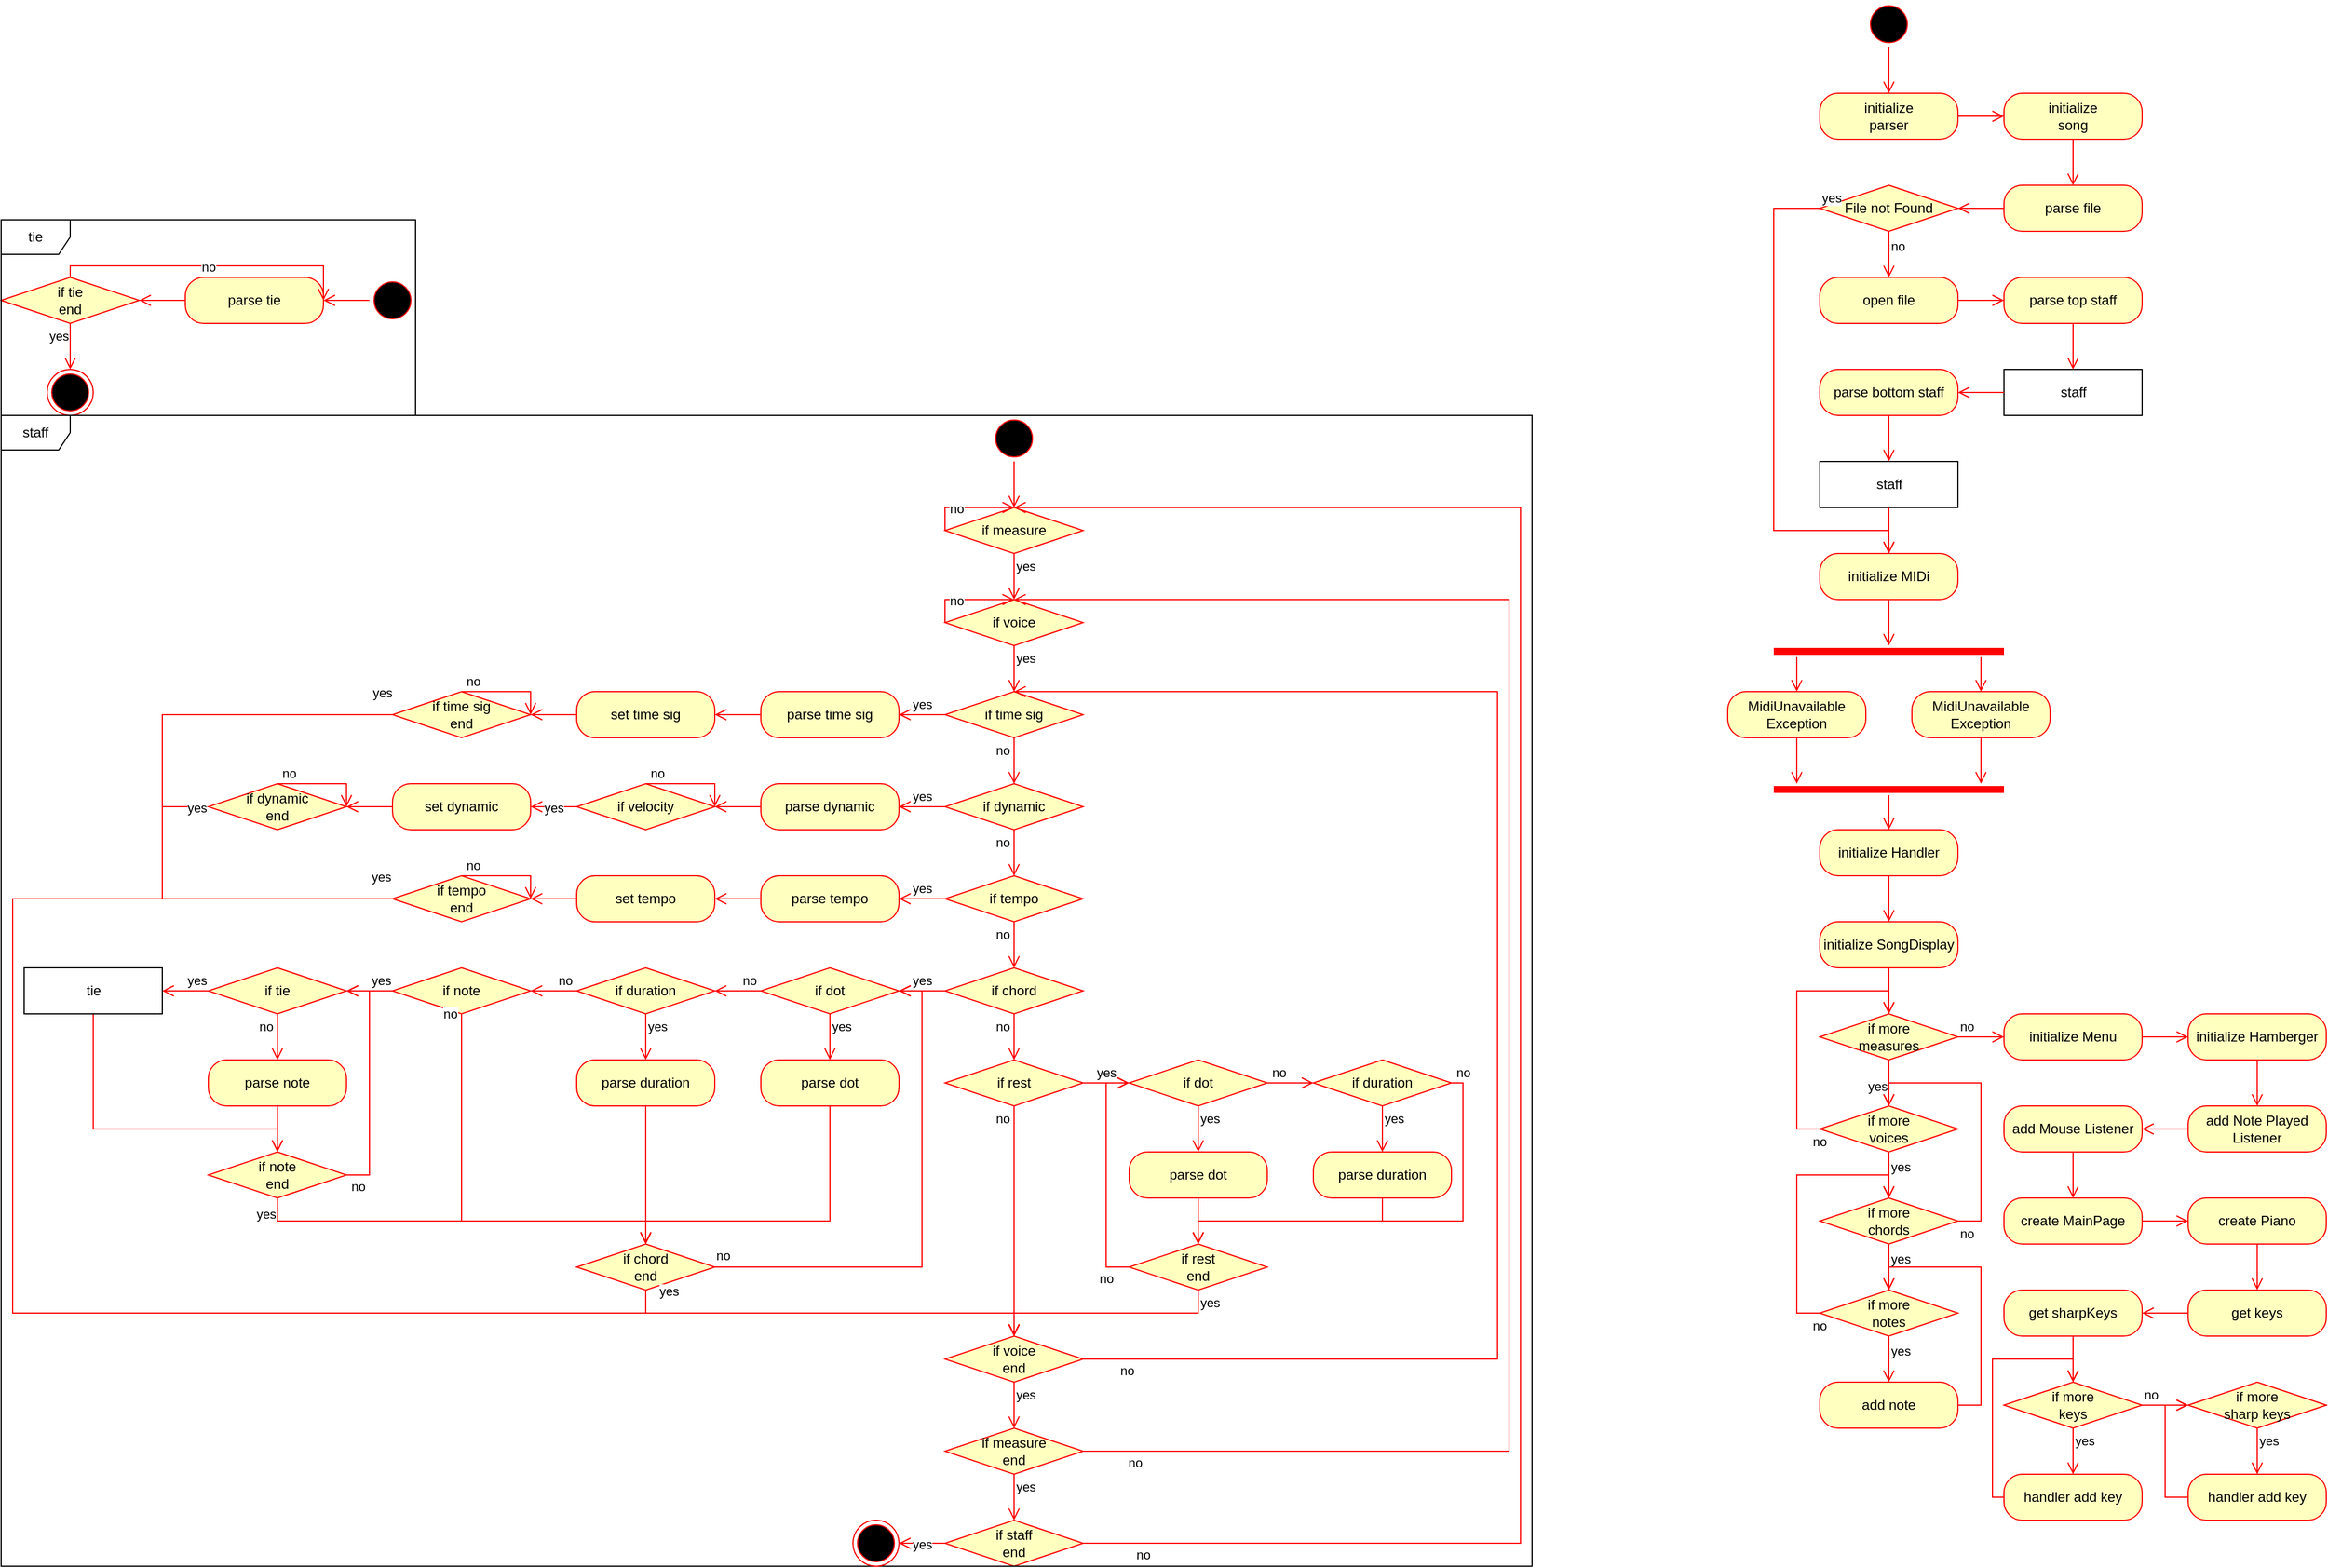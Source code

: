 <mxfile version="16.5.4" type="device" pages="2"><diagram id="0jY_snoRnB8XiFh_G2yD" name="mainThread"><mxGraphModel dx="6440" dy="2667" grid="1" gridSize="10" guides="1" tooltips="1" connect="1" arrows="1" fold="1" page="1" pageScale="1" pageWidth="850" pageHeight="1100" math="0" shadow="0"><root><mxCell id="0"/><mxCell id="1" parent="0"/><mxCell id="N6ZtM8GmoPNOEQLJa-ZA-1" value="" style="ellipse;html=1;shape=startState;fillColor=#000000;strokeColor=#ff0000;" vertex="1" parent="1"><mxGeometry x="400" width="40" height="40" as="geometry"/></mxCell><mxCell id="N6ZtM8GmoPNOEQLJa-ZA-2" value="" style="html=1;verticalAlign=bottom;endArrow=open;endSize=8;strokeColor=#ff0000;rounded=0;entryX=0.5;entryY=0;entryDx=0;entryDy=0;" edge="1" source="N6ZtM8GmoPNOEQLJa-ZA-1" parent="1" target="N6ZtM8GmoPNOEQLJa-ZA-3"><mxGeometry relative="1" as="geometry"><mxPoint x="420" y="80" as="targetPoint"/></mxGeometry></mxCell><mxCell id="N6ZtM8GmoPNOEQLJa-ZA-3" value="initialize &lt;br&gt;parser" style="rounded=1;whiteSpace=wrap;html=1;arcSize=40;fontColor=#000000;fillColor=#ffffc0;strokeColor=#ff0000;" vertex="1" parent="1"><mxGeometry x="360" y="80" width="120" height="40" as="geometry"/></mxCell><mxCell id="N6ZtM8GmoPNOEQLJa-ZA-4" value="" style="edgeStyle=orthogonalEdgeStyle;html=1;verticalAlign=bottom;endArrow=open;endSize=8;strokeColor=#ff0000;rounded=0;entryX=0;entryY=0.5;entryDx=0;entryDy=0;exitX=1;exitY=0.5;exitDx=0;exitDy=0;" edge="1" source="N6ZtM8GmoPNOEQLJa-ZA-3" parent="1" target="N6ZtM8GmoPNOEQLJa-ZA-7"><mxGeometry relative="1" as="geometry"><mxPoint x="420" y="210" as="targetPoint"/></mxGeometry></mxCell><mxCell id="N6ZtM8GmoPNOEQLJa-ZA-7" value="initialize &lt;br&gt;song" style="rounded=1;whiteSpace=wrap;html=1;arcSize=40;fontColor=#000000;fillColor=#ffffc0;strokeColor=#ff0000;" vertex="1" parent="1"><mxGeometry x="520" y="80" width="120" height="40" as="geometry"/></mxCell><mxCell id="N6ZtM8GmoPNOEQLJa-ZA-8" value="" style="edgeStyle=orthogonalEdgeStyle;html=1;verticalAlign=bottom;endArrow=open;endSize=8;strokeColor=#ff0000;rounded=0;entryX=0.5;entryY=0;entryDx=0;entryDy=0;exitX=0.5;exitY=1;exitDx=0;exitDy=0;" edge="1" parent="1" target="N6ZtM8GmoPNOEQLJa-ZA-15" source="N6ZtM8GmoPNOEQLJa-ZA-7"><mxGeometry relative="1" as="geometry"><mxPoint x="580" y="160" as="targetPoint"/><mxPoint x="600" y="150" as="sourcePoint"/></mxGeometry></mxCell><mxCell id="N6ZtM8GmoPNOEQLJa-ZA-15" value="parse file" style="rounded=1;whiteSpace=wrap;html=1;arcSize=40;fontColor=#000000;fillColor=#ffffc0;strokeColor=#ff0000;" vertex="1" parent="1"><mxGeometry x="520" y="160" width="120" height="40" as="geometry"/></mxCell><mxCell id="N6ZtM8GmoPNOEQLJa-ZA-16" value="File not Found" style="rhombus;whiteSpace=wrap;html=1;fillColor=#ffffc0;strokeColor=#ff0000;" vertex="1" parent="1"><mxGeometry x="360" y="160" width="120" height="40" as="geometry"/></mxCell><mxCell id="N6ZtM8GmoPNOEQLJa-ZA-17" value="yes" style="edgeStyle=orthogonalEdgeStyle;html=1;align=left;verticalAlign=bottom;endArrow=open;endSize=8;strokeColor=#ff0000;rounded=0;entryX=0.5;entryY=0;entryDx=0;entryDy=0;" edge="1" source="N6ZtM8GmoPNOEQLJa-ZA-16" parent="1" target="N6ZtM8GmoPNOEQLJa-ZA-181"><mxGeometry x="-1" relative="1" as="geometry"><mxPoint x="560" y="640" as="targetPoint"/><Array as="points"><mxPoint x="320" y="180"/><mxPoint x="320" y="460"/><mxPoint x="420" y="460"/></Array></mxGeometry></mxCell><mxCell id="N6ZtM8GmoPNOEQLJa-ZA-18" value="no" style="edgeStyle=orthogonalEdgeStyle;html=1;align=left;verticalAlign=top;endArrow=open;endSize=8;strokeColor=#ff0000;rounded=0;entryX=0.5;entryY=0;entryDx=0;entryDy=0;" edge="1" source="N6ZtM8GmoPNOEQLJa-ZA-16" parent="1" target="N6ZtM8GmoPNOEQLJa-ZA-20"><mxGeometry x="-1" relative="1" as="geometry"><mxPoint x="420" y="240" as="targetPoint"/></mxGeometry></mxCell><mxCell id="N6ZtM8GmoPNOEQLJa-ZA-19" value="" style="edgeStyle=orthogonalEdgeStyle;html=1;verticalAlign=bottom;endArrow=open;endSize=8;strokeColor=#ff0000;rounded=0;entryX=1;entryY=0.5;entryDx=0;entryDy=0;exitX=0;exitY=0.5;exitDx=0;exitDy=0;" edge="1" parent="1" source="N6ZtM8GmoPNOEQLJa-ZA-15" target="N6ZtM8GmoPNOEQLJa-ZA-16"><mxGeometry relative="1" as="geometry"><mxPoint x="590" y="170" as="targetPoint"/><mxPoint x="590" y="130" as="sourcePoint"/></mxGeometry></mxCell><mxCell id="N6ZtM8GmoPNOEQLJa-ZA-20" value="open file" style="rounded=1;whiteSpace=wrap;html=1;arcSize=40;fontColor=#000000;fillColor=#ffffc0;strokeColor=#ff0000;" vertex="1" parent="1"><mxGeometry x="360" y="240" width="120" height="40" as="geometry"/></mxCell><mxCell id="N6ZtM8GmoPNOEQLJa-ZA-26" value="" style="edgeStyle=orthogonalEdgeStyle;html=1;verticalAlign=bottom;endArrow=open;endSize=8;strokeColor=#ff0000;rounded=0;exitX=1;exitY=0.5;exitDx=0;exitDy=0;entryX=0;entryY=0.5;entryDx=0;entryDy=0;" edge="1" source="N6ZtM8GmoPNOEQLJa-ZA-20" parent="1" target="N6ZtM8GmoPNOEQLJa-ZA-27"><mxGeometry relative="1" as="geometry"><mxPoint x="420" y="310" as="targetPoint"/><mxPoint x="420" y="300" as="sourcePoint"/><Array as="points"><mxPoint x="500" y="260"/><mxPoint x="500" y="260"/></Array></mxGeometry></mxCell><mxCell id="N6ZtM8GmoPNOEQLJa-ZA-27" value="parse top staff" style="rounded=1;whiteSpace=wrap;html=1;arcSize=40;fontColor=#000000;fillColor=#ffffc0;strokeColor=#ff0000;" vertex="1" parent="1"><mxGeometry x="520" y="240" width="120" height="40" as="geometry"/></mxCell><mxCell id="N6ZtM8GmoPNOEQLJa-ZA-34" value="if measure" style="rhombus;whiteSpace=wrap;html=1;fillColor=#ffffc0;strokeColor=#ff0000;" vertex="1" parent="1"><mxGeometry x="-400" y="440" width="120" height="40" as="geometry"/></mxCell><mxCell id="N6ZtM8GmoPNOEQLJa-ZA-35" value="no" style="edgeStyle=orthogonalEdgeStyle;html=1;verticalAlign=bottom;endArrow=open;endSize=8;strokeColor=#ff0000;rounded=0;exitX=0;exitY=0.5;exitDx=0;exitDy=0;entryX=0.5;entryY=0;entryDx=0;entryDy=0;" edge="1" parent="1" source="N6ZtM8GmoPNOEQLJa-ZA-34" target="N6ZtM8GmoPNOEQLJa-ZA-34"><mxGeometry x="-0.75" y="-10" relative="1" as="geometry"><mxPoint x="-210" y="460" as="targetPoint"/><mxPoint x="-330.0" y="490" as="sourcePoint"/><mxPoint as="offset"/><Array as="points"><mxPoint x="-400" y="440"/></Array></mxGeometry></mxCell><mxCell id="N6ZtM8GmoPNOEQLJa-ZA-36" value="yes" style="edgeStyle=orthogonalEdgeStyle;html=1;verticalAlign=bottom;endArrow=open;endSize=8;strokeColor=#ff0000;rounded=0;exitX=0.5;exitY=1;exitDx=0;exitDy=0;entryX=0.5;entryY=0;entryDx=0;entryDy=0;" edge="1" parent="1" source="N6ZtM8GmoPNOEQLJa-ZA-34" target="N6ZtM8GmoPNOEQLJa-ZA-37"><mxGeometry y="10" relative="1" as="geometry"><mxPoint x="-340" y="520" as="targetPoint"/><mxPoint x="-270.0" y="470" as="sourcePoint"/><mxPoint as="offset"/></mxGeometry></mxCell><mxCell id="N6ZtM8GmoPNOEQLJa-ZA-37" value="if voice" style="rhombus;whiteSpace=wrap;html=1;fillColor=#ffffc0;strokeColor=#ff0000;" vertex="1" parent="1"><mxGeometry x="-400" y="520" width="120" height="40" as="geometry"/></mxCell><mxCell id="N6ZtM8GmoPNOEQLJa-ZA-40" style="edgeStyle=none;rounded=0;orthogonalLoop=1;jettySize=auto;html=1;entryX=1;entryY=0.5;entryDx=0;entryDy=0;" edge="1" parent="1"><mxGeometry relative="1" as="geometry"><mxPoint x="-280" y="540" as="sourcePoint"/><mxPoint x="-280" y="540" as="targetPoint"/></mxGeometry></mxCell><mxCell id="N6ZtM8GmoPNOEQLJa-ZA-42" value="yes" style="edgeStyle=orthogonalEdgeStyle;html=1;verticalAlign=bottom;endArrow=open;endSize=8;strokeColor=#ff0000;rounded=0;entryX=0.5;entryY=0;entryDx=0;entryDy=0;exitX=0.5;exitY=1;exitDx=0;exitDy=0;" edge="1" parent="1" source="N6ZtM8GmoPNOEQLJa-ZA-37" target="N6ZtM8GmoPNOEQLJa-ZA-43"><mxGeometry y="10" relative="1" as="geometry"><mxPoint x="-340" y="680" as="targetPoint"/><mxPoint x="-320" y="650" as="sourcePoint"/><mxPoint as="offset"/></mxGeometry></mxCell><mxCell id="N6ZtM8GmoPNOEQLJa-ZA-43" value="if time sig" style="rhombus;whiteSpace=wrap;html=1;fillColor=#ffffc0;strokeColor=#ff0000;" vertex="1" parent="1"><mxGeometry x="-400" y="600" width="120" height="40" as="geometry"/></mxCell><mxCell id="N6ZtM8GmoPNOEQLJa-ZA-45" value="yes" style="edgeStyle=orthogonalEdgeStyle;html=1;verticalAlign=bottom;endArrow=open;endSize=8;strokeColor=#ff0000;rounded=0;exitX=0;exitY=0.5;exitDx=0;exitDy=0;entryX=1;entryY=0.5;entryDx=0;entryDy=0;" edge="1" parent="1" source="N6ZtM8GmoPNOEQLJa-ZA-43" target="N6ZtM8GmoPNOEQLJa-ZA-46"><mxGeometry relative="1" as="geometry"><mxPoint x="-440" y="620" as="targetPoint"/><mxPoint x="-430.0" y="610" as="sourcePoint"/><mxPoint as="offset"/><Array as="points"/></mxGeometry></mxCell><mxCell id="N6ZtM8GmoPNOEQLJa-ZA-46" value="parse time sig" style="rounded=1;whiteSpace=wrap;html=1;arcSize=40;fontColor=#000000;fillColor=#ffffc0;strokeColor=#ff0000;" vertex="1" parent="1"><mxGeometry x="-560" y="600" width="120" height="40" as="geometry"/></mxCell><mxCell id="N6ZtM8GmoPNOEQLJa-ZA-48" value="set time sig" style="rounded=1;whiteSpace=wrap;html=1;arcSize=40;fontColor=#000000;fillColor=#ffffc0;strokeColor=#ff0000;" vertex="1" parent="1"><mxGeometry x="-720" y="600" width="120" height="40" as="geometry"/></mxCell><mxCell id="N6ZtM8GmoPNOEQLJa-ZA-49" value="" style="edgeStyle=orthogonalEdgeStyle;html=1;verticalAlign=bottom;endArrow=open;endSize=8;strokeColor=#ff0000;rounded=0;entryX=1;entryY=0.5;entryDx=0;entryDy=0;exitX=0;exitY=0.5;exitDx=0;exitDy=0;" edge="1" parent="1" source="N6ZtM8GmoPNOEQLJa-ZA-46" target="N6ZtM8GmoPNOEQLJa-ZA-48"><mxGeometry y="20" relative="1" as="geometry"><mxPoint x="-430" y="630" as="targetPoint"/><mxPoint x="-580" y="660" as="sourcePoint"/><mxPoint as="offset"/><Array as="points"/></mxGeometry></mxCell><mxCell id="N6ZtM8GmoPNOEQLJa-ZA-51" value="" style="edgeStyle=orthogonalEdgeStyle;html=1;verticalAlign=bottom;endArrow=open;endSize=8;strokeColor=#ff0000;rounded=0;exitX=0;exitY=0.5;exitDx=0;exitDy=0;entryX=1;entryY=0.5;entryDx=0;entryDy=0;" edge="1" parent="1" source="N6ZtM8GmoPNOEQLJa-ZA-48" target="N6ZtM8GmoPNOEQLJa-ZA-65"><mxGeometry y="10" relative="1" as="geometry"><mxPoint x="-750" y="640" as="targetPoint"/><mxPoint x="-390" y="630" as="sourcePoint"/><mxPoint as="offset"/><Array as="points"/></mxGeometry></mxCell><mxCell id="N6ZtM8GmoPNOEQLJa-ZA-52" value="no" style="edgeStyle=orthogonalEdgeStyle;html=1;verticalAlign=bottom;endArrow=open;endSize=8;strokeColor=#ff0000;rounded=0;exitX=0;exitY=0.5;exitDx=0;exitDy=0;entryX=0.5;entryY=0;entryDx=0;entryDy=0;" edge="1" parent="1" source="N6ZtM8GmoPNOEQLJa-ZA-37" target="N6ZtM8GmoPNOEQLJa-ZA-37"><mxGeometry x="-0.75" y="-10" relative="1" as="geometry"><mxPoint x="-490" y="540" as="targetPoint"/><mxPoint x="-270" y="550" as="sourcePoint"/><mxPoint as="offset"/><Array as="points"><mxPoint x="-400" y="520"/></Array></mxGeometry></mxCell><mxCell id="N6ZtM8GmoPNOEQLJa-ZA-54" value="no" style="edgeStyle=orthogonalEdgeStyle;html=1;verticalAlign=bottom;endArrow=open;endSize=8;strokeColor=#ff0000;rounded=0;exitX=0.5;exitY=1;exitDx=0;exitDy=0;entryX=0.5;entryY=0;entryDx=0;entryDy=0;" edge="1" parent="1" source="N6ZtM8GmoPNOEQLJa-ZA-43" target="N6ZtM8GmoPNOEQLJa-ZA-64"><mxGeometry y="-10" relative="1" as="geometry"><mxPoint x="-340" y="660" as="targetPoint"/><mxPoint x="-270" y="470" as="sourcePoint"/><mxPoint as="offset"/><Array as="points"/></mxGeometry></mxCell><mxCell id="N6ZtM8GmoPNOEQLJa-ZA-56" value="yes" style="edgeStyle=orthogonalEdgeStyle;html=1;verticalAlign=bottom;endArrow=open;endSize=8;strokeColor=#ff0000;rounded=0;exitX=0;exitY=0.5;exitDx=0;exitDy=0;entryX=1;entryY=0.5;entryDx=0;entryDy=0;" edge="1" parent="1" target="N6ZtM8GmoPNOEQLJa-ZA-57" source="N6ZtM8GmoPNOEQLJa-ZA-64"><mxGeometry relative="1" as="geometry"><mxPoint x="-440" y="700" as="targetPoint"/><mxPoint x="-400" y="700.0" as="sourcePoint"/><mxPoint as="offset"/><Array as="points"/></mxGeometry></mxCell><mxCell id="N6ZtM8GmoPNOEQLJa-ZA-57" value="parse dynamic" style="rounded=1;whiteSpace=wrap;html=1;arcSize=40;fontColor=#000000;fillColor=#ffffc0;strokeColor=#ff0000;" vertex="1" parent="1"><mxGeometry x="-560" y="680" width="120" height="40" as="geometry"/></mxCell><mxCell id="N6ZtM8GmoPNOEQLJa-ZA-58" value="set dynamic" style="rounded=1;whiteSpace=wrap;html=1;arcSize=40;fontColor=#000000;fillColor=#ffffc0;strokeColor=#ff0000;" vertex="1" parent="1"><mxGeometry x="-880" y="680" width="120" height="40" as="geometry"/></mxCell><mxCell id="N6ZtM8GmoPNOEQLJa-ZA-59" value="" style="edgeStyle=orthogonalEdgeStyle;html=1;verticalAlign=bottom;endArrow=open;endSize=8;strokeColor=#ff0000;rounded=0;exitX=0;exitY=0.5;exitDx=0;exitDy=0;entryX=1;entryY=0.5;entryDx=0;entryDy=0;" edge="1" parent="1" source="N6ZtM8GmoPNOEQLJa-ZA-57" target="N6ZtM8GmoPNOEQLJa-ZA-68"><mxGeometry y="20" relative="1" as="geometry"><mxPoint x="-590" y="700" as="targetPoint"/><mxPoint x="-580" y="740" as="sourcePoint"/><mxPoint as="offset"/><Array as="points"/></mxGeometry></mxCell><mxCell id="N6ZtM8GmoPNOEQLJa-ZA-60" value="if dynamic&lt;br&gt;end" style="rhombus;whiteSpace=wrap;html=1;fillColor=#ffffc0;strokeColor=#ff0000;" vertex="1" parent="1"><mxGeometry x="-1040" y="680" width="120" height="40" as="geometry"/></mxCell><mxCell id="N6ZtM8GmoPNOEQLJa-ZA-61" value="" style="edgeStyle=orthogonalEdgeStyle;html=1;verticalAlign=bottom;endArrow=open;endSize=8;strokeColor=#ff0000;rounded=0;exitX=0;exitY=0.5;exitDx=0;exitDy=0;entryX=1;entryY=0.5;entryDx=0;entryDy=0;" edge="1" parent="1" source="N6ZtM8GmoPNOEQLJa-ZA-58" target="N6ZtM8GmoPNOEQLJa-ZA-60"><mxGeometry y="10" relative="1" as="geometry"><mxPoint x="-920" y="660" as="targetPoint"/><mxPoint x="-550" y="710" as="sourcePoint"/><mxPoint as="offset"/><Array as="points"/></mxGeometry></mxCell><mxCell id="N6ZtM8GmoPNOEQLJa-ZA-62" value="no" style="edgeStyle=orthogonalEdgeStyle;html=1;verticalAlign=bottom;endArrow=open;endSize=8;strokeColor=#ff0000;rounded=0;exitX=0.5;exitY=0;exitDx=0;exitDy=0;entryX=1;entryY=0.5;entryDx=0;entryDy=0;" edge="1" parent="1" source="N6ZtM8GmoPNOEQLJa-ZA-60" target="N6ZtM8GmoPNOEQLJa-ZA-60"><mxGeometry x="-0.75" relative="1" as="geometry"><mxPoint x="-980" y="690" as="targetPoint"/><mxPoint x="-430" y="550" as="sourcePoint"/><mxPoint as="offset"/><Array as="points"><mxPoint x="-920" y="680"/></Array></mxGeometry></mxCell><mxCell id="N6ZtM8GmoPNOEQLJa-ZA-63" value="yes" style="edgeStyle=orthogonalEdgeStyle;html=1;verticalAlign=bottom;endArrow=open;endSize=8;strokeColor=#ff0000;rounded=0;exitX=0;exitY=0.5;exitDx=0;exitDy=0;entryX=0.5;entryY=0;entryDx=0;entryDy=0;" edge="1" parent="1" source="N6ZtM8GmoPNOEQLJa-ZA-60" target="N6ZtM8GmoPNOEQLJa-ZA-142"><mxGeometry x="-0.987" y="10" relative="1" as="geometry"><mxPoint x="-1220" y="1140" as="targetPoint"/><mxPoint x="-550" y="710" as="sourcePoint"/><mxPoint as="offset"/><Array as="points"><mxPoint x="-1080" y="700"/><mxPoint x="-1080" y="780"/><mxPoint x="-1210" y="780"/><mxPoint x="-1210" y="1140"/><mxPoint x="-340" y="1140"/></Array></mxGeometry></mxCell><mxCell id="N6ZtM8GmoPNOEQLJa-ZA-64" value="if dynamic" style="rhombus;whiteSpace=wrap;html=1;fillColor=#ffffc0;strokeColor=#ff0000;" vertex="1" parent="1"><mxGeometry x="-400" y="680" width="120" height="40" as="geometry"/></mxCell><mxCell id="N6ZtM8GmoPNOEQLJa-ZA-65" value="if time sig&lt;br&gt;end" style="rhombus;whiteSpace=wrap;html=1;fillColor=#ffffc0;strokeColor=#ff0000;" vertex="1" parent="1"><mxGeometry x="-880" y="600" width="120" height="40" as="geometry"/></mxCell><mxCell id="N6ZtM8GmoPNOEQLJa-ZA-66" value="no" style="edgeStyle=orthogonalEdgeStyle;html=1;verticalAlign=bottom;endArrow=open;endSize=8;strokeColor=#ff0000;rounded=0;exitX=0.5;exitY=0;exitDx=0;exitDy=0;entryX=1;entryY=0.5;entryDx=0;entryDy=0;" edge="1" parent="1" source="N6ZtM8GmoPNOEQLJa-ZA-65" target="N6ZtM8GmoPNOEQLJa-ZA-65"><mxGeometry x="-0.75" relative="1" as="geometry"><mxPoint x="-820" y="610" as="targetPoint"/><mxPoint x="-270" y="470" as="sourcePoint"/><mxPoint as="offset"/><Array as="points"><mxPoint x="-760" y="600"/></Array></mxGeometry></mxCell><mxCell id="N6ZtM8GmoPNOEQLJa-ZA-67" value="yes" style="edgeStyle=orthogonalEdgeStyle;html=1;verticalAlign=bottom;endArrow=open;endSize=8;strokeColor=#ff0000;rounded=0;exitX=0;exitY=0.5;exitDx=0;exitDy=0;entryX=0.5;entryY=0;entryDx=0;entryDy=0;" edge="1" parent="1" source="N6ZtM8GmoPNOEQLJa-ZA-65" target="N6ZtM8GmoPNOEQLJa-ZA-142"><mxGeometry x="-0.989" y="-10" relative="1" as="geometry"><mxPoint x="-1220" y="1140" as="targetPoint"/><mxPoint x="-390" y="630" as="sourcePoint"/><mxPoint as="offset"/><Array as="points"><mxPoint x="-1080" y="620"/><mxPoint x="-1080" y="780"/><mxPoint x="-1210" y="780"/><mxPoint x="-1210" y="1140"/><mxPoint x="-340" y="1140"/></Array></mxGeometry></mxCell><mxCell id="N6ZtM8GmoPNOEQLJa-ZA-68" value="if velocity" style="rhombus;whiteSpace=wrap;html=1;fillColor=#ffffc0;strokeColor=#ff0000;" vertex="1" parent="1"><mxGeometry x="-720" y="680" width="120" height="40" as="geometry"/></mxCell><mxCell id="N6ZtM8GmoPNOEQLJa-ZA-69" value="no" style="edgeStyle=orthogonalEdgeStyle;html=1;verticalAlign=bottom;endArrow=open;endSize=8;strokeColor=#ff0000;rounded=0;exitX=0.5;exitY=0;exitDx=0;exitDy=0;entryX=1;entryY=0.5;entryDx=0;entryDy=0;" edge="1" parent="1" source="N6ZtM8GmoPNOEQLJa-ZA-68" target="N6ZtM8GmoPNOEQLJa-ZA-68"><mxGeometry x="-0.75" relative="1" as="geometry"><mxPoint x="-680" y="730" as="targetPoint"/><mxPoint x="-130" y="590" as="sourcePoint"/><mxPoint as="offset"/><Array as="points"><mxPoint x="-600" y="680"/></Array></mxGeometry></mxCell><mxCell id="N6ZtM8GmoPNOEQLJa-ZA-70" value="yes" style="edgeStyle=orthogonalEdgeStyle;html=1;verticalAlign=bottom;endArrow=open;endSize=8;strokeColor=#ff0000;rounded=0;exitX=0;exitY=0.5;exitDx=0;exitDy=0;entryX=1;entryY=0.5;entryDx=0;entryDy=0;" edge="1" parent="1" source="N6ZtM8GmoPNOEQLJa-ZA-68" target="N6ZtM8GmoPNOEQLJa-ZA-58"><mxGeometry y="10" relative="1" as="geometry"><mxPoint x="-750" y="760.0" as="targetPoint"/><mxPoint x="-250" y="750" as="sourcePoint"/><mxPoint as="offset"/><Array as="points"/></mxGeometry></mxCell><mxCell id="N6ZtM8GmoPNOEQLJa-ZA-71" value="if tempo" style="rhombus;whiteSpace=wrap;html=1;fillColor=#ffffc0;strokeColor=#ff0000;" vertex="1" parent="1"><mxGeometry x="-400" y="760" width="120" height="40" as="geometry"/></mxCell><mxCell id="N6ZtM8GmoPNOEQLJa-ZA-72" value="yes" style="edgeStyle=orthogonalEdgeStyle;html=1;verticalAlign=bottom;endArrow=open;endSize=8;strokeColor=#ff0000;rounded=0;exitX=0;exitY=0.5;exitDx=0;exitDy=0;entryX=1;entryY=0.5;entryDx=0;entryDy=0;" edge="1" parent="1" source="N6ZtM8GmoPNOEQLJa-ZA-71" target="N6ZtM8GmoPNOEQLJa-ZA-73"><mxGeometry relative="1" as="geometry"><mxPoint x="-440" y="780" as="targetPoint"/><mxPoint x="-430.0" y="770" as="sourcePoint"/><mxPoint as="offset"/><Array as="points"/></mxGeometry></mxCell><mxCell id="N6ZtM8GmoPNOEQLJa-ZA-73" value="parse tempo" style="rounded=1;whiteSpace=wrap;html=1;arcSize=40;fontColor=#000000;fillColor=#ffffc0;strokeColor=#ff0000;" vertex="1" parent="1"><mxGeometry x="-560" y="760" width="120" height="40" as="geometry"/></mxCell><mxCell id="N6ZtM8GmoPNOEQLJa-ZA-74" value="set tempo" style="rounded=1;whiteSpace=wrap;html=1;arcSize=40;fontColor=#000000;fillColor=#ffffc0;strokeColor=#ff0000;" vertex="1" parent="1"><mxGeometry x="-720" y="760" width="120" height="40" as="geometry"/></mxCell><mxCell id="N6ZtM8GmoPNOEQLJa-ZA-75" value="" style="edgeStyle=orthogonalEdgeStyle;html=1;verticalAlign=bottom;endArrow=open;endSize=8;strokeColor=#ff0000;rounded=0;entryX=1;entryY=0.5;entryDx=0;entryDy=0;exitX=0;exitY=0.5;exitDx=0;exitDy=0;" edge="1" parent="1" source="N6ZtM8GmoPNOEQLJa-ZA-73" target="N6ZtM8GmoPNOEQLJa-ZA-74"><mxGeometry y="20" relative="1" as="geometry"><mxPoint x="-430" y="790" as="targetPoint"/><mxPoint x="-580" y="820" as="sourcePoint"/><mxPoint as="offset"/><Array as="points"/></mxGeometry></mxCell><mxCell id="N6ZtM8GmoPNOEQLJa-ZA-76" value="" style="edgeStyle=orthogonalEdgeStyle;html=1;verticalAlign=bottom;endArrow=open;endSize=8;strokeColor=#ff0000;rounded=0;exitX=0;exitY=0.5;exitDx=0;exitDy=0;entryX=1;entryY=0.5;entryDx=0;entryDy=0;" edge="1" parent="1" source="N6ZtM8GmoPNOEQLJa-ZA-74" target="N6ZtM8GmoPNOEQLJa-ZA-77"><mxGeometry y="10" relative="1" as="geometry"><mxPoint x="-750" y="800" as="targetPoint"/><mxPoint x="-390" y="790" as="sourcePoint"/><mxPoint as="offset"/><Array as="points"/></mxGeometry></mxCell><mxCell id="N6ZtM8GmoPNOEQLJa-ZA-77" value="if tempo&lt;br&gt;end" style="rhombus;whiteSpace=wrap;html=1;fillColor=#ffffc0;strokeColor=#ff0000;" vertex="1" parent="1"><mxGeometry x="-880" y="760" width="120" height="40" as="geometry"/></mxCell><mxCell id="N6ZtM8GmoPNOEQLJa-ZA-78" value="no" style="edgeStyle=orthogonalEdgeStyle;html=1;verticalAlign=bottom;endArrow=open;endSize=8;strokeColor=#ff0000;rounded=0;exitX=0.5;exitY=0;exitDx=0;exitDy=0;entryX=1;entryY=0.5;entryDx=0;entryDy=0;" edge="1" parent="1" source="N6ZtM8GmoPNOEQLJa-ZA-77" target="N6ZtM8GmoPNOEQLJa-ZA-77"><mxGeometry x="-0.75" relative="1" as="geometry"><mxPoint x="-820" y="770" as="targetPoint"/><mxPoint x="-270" y="630" as="sourcePoint"/><mxPoint as="offset"/><Array as="points"><mxPoint x="-760" y="760"/></Array></mxGeometry></mxCell><mxCell id="N6ZtM8GmoPNOEQLJa-ZA-79" value="yes" style="edgeStyle=orthogonalEdgeStyle;html=1;verticalAlign=bottom;endArrow=open;endSize=8;strokeColor=#ff0000;rounded=0;exitX=0;exitY=0.5;exitDx=0;exitDy=0;entryX=0.5;entryY=0;entryDx=0;entryDy=0;" edge="1" parent="1" source="N6ZtM8GmoPNOEQLJa-ZA-77" target="N6ZtM8GmoPNOEQLJa-ZA-142"><mxGeometry x="-0.987" y="-10" relative="1" as="geometry"><mxPoint x="-1230" y="1140" as="targetPoint"/><mxPoint x="-390" y="790" as="sourcePoint"/><mxPoint as="offset"/><Array as="points"><mxPoint x="-1210" y="780"/><mxPoint x="-1210" y="1140"/><mxPoint x="-340" y="1140"/></Array></mxGeometry></mxCell><mxCell id="N6ZtM8GmoPNOEQLJa-ZA-80" value="no" style="edgeStyle=orthogonalEdgeStyle;html=1;verticalAlign=bottom;endArrow=open;endSize=8;strokeColor=#ff0000;rounded=0;entryX=0.5;entryY=0;entryDx=0;entryDy=0;exitX=0.5;exitY=1;exitDx=0;exitDy=0;" edge="1" parent="1" source="N6ZtM8GmoPNOEQLJa-ZA-64" target="N6ZtM8GmoPNOEQLJa-ZA-71"><mxGeometry y="-10" relative="1" as="geometry"><mxPoint x="-330" y="690.0" as="targetPoint"/><mxPoint x="-310" y="730" as="sourcePoint"/><mxPoint as="offset"/><Array as="points"/></mxGeometry></mxCell><mxCell id="N6ZtM8GmoPNOEQLJa-ZA-81" value="no" style="edgeStyle=orthogonalEdgeStyle;html=1;verticalAlign=bottom;endArrow=open;endSize=8;strokeColor=#ff0000;rounded=0;exitX=0.5;exitY=1;exitDx=0;exitDy=0;entryX=0.5;entryY=0;entryDx=0;entryDy=0;" edge="1" parent="1" source="N6ZtM8GmoPNOEQLJa-ZA-71" target="N6ZtM8GmoPNOEQLJa-ZA-82"><mxGeometry y="-10" relative="1" as="geometry"><mxPoint x="-340" y="820" as="targetPoint"/><mxPoint x="-340.28" y="830.0" as="sourcePoint"/><mxPoint as="offset"/><Array as="points"/></mxGeometry></mxCell><mxCell id="N6ZtM8GmoPNOEQLJa-ZA-82" value="if chord" style="rhombus;whiteSpace=wrap;html=1;fillColor=#ffffc0;strokeColor=#ff0000;" vertex="1" parent="1"><mxGeometry x="-400" y="840" width="120" height="40" as="geometry"/></mxCell><mxCell id="N6ZtM8GmoPNOEQLJa-ZA-83" value="if dot" style="rhombus;whiteSpace=wrap;html=1;fillColor=#ffffc0;strokeColor=#ff0000;" vertex="1" parent="1"><mxGeometry x="-560" y="840" width="120" height="40" as="geometry"/></mxCell><mxCell id="N6ZtM8GmoPNOEQLJa-ZA-84" value="yes" style="edgeStyle=orthogonalEdgeStyle;html=1;verticalAlign=bottom;endArrow=open;endSize=8;strokeColor=#ff0000;rounded=0;exitX=0;exitY=0.5;exitDx=0;exitDy=0;entryX=1;entryY=0.5;entryDx=0;entryDy=0;" edge="1" parent="1" source="N6ZtM8GmoPNOEQLJa-ZA-82" target="N6ZtM8GmoPNOEQLJa-ZA-83"><mxGeometry relative="1" as="geometry"><mxPoint x="-430" y="810.0" as="targetPoint"/><mxPoint x="-390" y="810.0" as="sourcePoint"/><mxPoint as="offset"/><Array as="points"/></mxGeometry></mxCell><mxCell id="N6ZtM8GmoPNOEQLJa-ZA-85" value="yes" style="edgeStyle=orthogonalEdgeStyle;html=1;verticalAlign=bottom;endArrow=open;endSize=8;strokeColor=#ff0000;rounded=0;exitX=0.5;exitY=1;exitDx=0;exitDy=0;entryX=0.5;entryY=0;entryDx=0;entryDy=0;" edge="1" parent="1" source="N6ZtM8GmoPNOEQLJa-ZA-83" target="N6ZtM8GmoPNOEQLJa-ZA-86"><mxGeometry y="10" relative="1" as="geometry"><mxPoint x="-500" y="900" as="targetPoint"/><mxPoint x="-390" y="870" as="sourcePoint"/><mxPoint as="offset"/><Array as="points"/></mxGeometry></mxCell><mxCell id="N6ZtM8GmoPNOEQLJa-ZA-86" value="parse dot" style="rounded=1;whiteSpace=wrap;html=1;arcSize=40;fontColor=#000000;fillColor=#ffffc0;strokeColor=#ff0000;" vertex="1" parent="1"><mxGeometry x="-560" y="920" width="120" height="40" as="geometry"/></mxCell><mxCell id="N6ZtM8GmoPNOEQLJa-ZA-87" value="no" style="edgeStyle=orthogonalEdgeStyle;html=1;verticalAlign=bottom;endArrow=open;endSize=8;strokeColor=#ff0000;rounded=0;exitX=0;exitY=0.5;exitDx=0;exitDy=0;entryX=1;entryY=0.5;entryDx=0;entryDy=0;" edge="1" parent="1" source="N6ZtM8GmoPNOEQLJa-ZA-83" target="N6ZtM8GmoPNOEQLJa-ZA-88"><mxGeometry x="-0.5" relative="1" as="geometry"><mxPoint x="-600" y="860" as="targetPoint"/><mxPoint x="-330" y="810.0" as="sourcePoint"/><mxPoint as="offset"/><Array as="points"/></mxGeometry></mxCell><mxCell id="N6ZtM8GmoPNOEQLJa-ZA-88" value="if duration" style="rhombus;whiteSpace=wrap;html=1;fillColor=#ffffc0;strokeColor=#ff0000;" vertex="1" parent="1"><mxGeometry x="-720" y="840" width="120" height="40" as="geometry"/></mxCell><mxCell id="N6ZtM8GmoPNOEQLJa-ZA-89" value="yes" style="edgeStyle=orthogonalEdgeStyle;html=1;verticalAlign=bottom;endArrow=open;endSize=8;strokeColor=#ff0000;rounded=0;exitX=0.5;exitY=1;exitDx=0;exitDy=0;entryX=0.5;entryY=0;entryDx=0;entryDy=0;" edge="1" parent="1" source="N6ZtM8GmoPNOEQLJa-ZA-88" target="N6ZtM8GmoPNOEQLJa-ZA-90"><mxGeometry y="10" relative="1" as="geometry"><mxPoint x="-660" y="905" as="targetPoint"/><mxPoint x="-490" y="890" as="sourcePoint"/><mxPoint as="offset"/><Array as="points"/></mxGeometry></mxCell><mxCell id="N6ZtM8GmoPNOEQLJa-ZA-90" value="parse duration" style="rounded=1;whiteSpace=wrap;html=1;arcSize=40;fontColor=#000000;fillColor=#ffffc0;strokeColor=#ff0000;" vertex="1" parent="1"><mxGeometry x="-720" y="920" width="120" height="40" as="geometry"/></mxCell><mxCell id="N6ZtM8GmoPNOEQLJa-ZA-91" value="if note" style="rhombus;whiteSpace=wrap;html=1;fillColor=#ffffc0;strokeColor=#ff0000;" vertex="1" parent="1"><mxGeometry x="-880" y="840" width="120" height="40" as="geometry"/></mxCell><mxCell id="N6ZtM8GmoPNOEQLJa-ZA-92" value="no" style="edgeStyle=orthogonalEdgeStyle;html=1;verticalAlign=bottom;endArrow=open;endSize=8;strokeColor=#ff0000;rounded=0;entryX=1;entryY=0.5;entryDx=0;entryDy=0;exitX=0;exitY=0.5;exitDx=0;exitDy=0;" edge="1" parent="1" source="N6ZtM8GmoPNOEQLJa-ZA-88" target="N6ZtM8GmoPNOEQLJa-ZA-91"><mxGeometry x="-0.5" relative="1" as="geometry"><mxPoint x="-590" y="870" as="targetPoint"/><mxPoint x="-730" y="880" as="sourcePoint"/><mxPoint as="offset"/><Array as="points"/></mxGeometry></mxCell><mxCell id="N6ZtM8GmoPNOEQLJa-ZA-93" value="if tie" style="rhombus;whiteSpace=wrap;html=1;fillColor=#ffffc0;strokeColor=#ff0000;" vertex="1" parent="1"><mxGeometry x="-1040" y="840" width="120" height="40" as="geometry"/></mxCell><mxCell id="N6ZtM8GmoPNOEQLJa-ZA-94" value="yes" style="edgeStyle=orthogonalEdgeStyle;html=1;verticalAlign=bottom;endArrow=open;endSize=8;strokeColor=#ff0000;rounded=0;exitX=0;exitY=0.5;exitDx=0;exitDy=0;entryX=1;entryY=0.5;entryDx=0;entryDy=0;" edge="1" parent="1" source="N6ZtM8GmoPNOEQLJa-ZA-91" target="N6ZtM8GmoPNOEQLJa-ZA-93"><mxGeometry x="-0.5" relative="1" as="geometry"><mxPoint x="-940" y="860" as="targetPoint"/><mxPoint x="-890" y="890" as="sourcePoint"/><mxPoint as="offset"/><Array as="points"/></mxGeometry></mxCell><mxCell id="N6ZtM8GmoPNOEQLJa-ZA-95" value="no" style="edgeStyle=orthogonalEdgeStyle;html=1;verticalAlign=bottom;endArrow=open;endSize=8;strokeColor=#ff0000;rounded=0;exitX=0.5;exitY=1;exitDx=0;exitDy=0;entryX=0.5;entryY=0;entryDx=0;entryDy=0;" edge="1" parent="1" source="N6ZtM8GmoPNOEQLJa-ZA-93" target="N6ZtM8GmoPNOEQLJa-ZA-96"><mxGeometry y="-10" relative="1" as="geometry"><mxPoint x="-980" y="900" as="targetPoint"/><mxPoint x="-870" y="870" as="sourcePoint"/><mxPoint as="offset"/><Array as="points"/></mxGeometry></mxCell><mxCell id="N6ZtM8GmoPNOEQLJa-ZA-96" value="parse note" style="rounded=1;whiteSpace=wrap;html=1;arcSize=40;fontColor=#000000;fillColor=#ffffc0;strokeColor=#ff0000;" vertex="1" parent="1"><mxGeometry x="-1040" y="920" width="120" height="40" as="geometry"/></mxCell><mxCell id="N6ZtM8GmoPNOEQLJa-ZA-97" value="yes" style="edgeStyle=orthogonalEdgeStyle;html=1;verticalAlign=bottom;endArrow=open;endSize=8;strokeColor=#ff0000;rounded=0;exitX=0;exitY=0.5;exitDx=0;exitDy=0;entryX=1;entryY=0.5;entryDx=0;entryDy=0;" edge="1" parent="1" source="N6ZtM8GmoPNOEQLJa-ZA-93" target="N6ZtM8GmoPNOEQLJa-ZA-125"><mxGeometry x="-0.5" relative="1" as="geometry"><mxPoint x="-1080" y="860" as="targetPoint"/><mxPoint x="-870" y="870" as="sourcePoint"/><mxPoint as="offset"/><Array as="points"/></mxGeometry></mxCell><mxCell id="N6ZtM8GmoPNOEQLJa-ZA-110" value="" style="group" vertex="1" connectable="0" parent="1"><mxGeometry x="-1220" y="190" width="360" height="170" as="geometry"/></mxCell><mxCell id="N6ZtM8GmoPNOEQLJa-ZA-98" value="parse tie" style="rounded=1;whiteSpace=wrap;html=1;arcSize=40;fontColor=#000000;fillColor=#ffffc0;strokeColor=#ff0000;" vertex="1" parent="N6ZtM8GmoPNOEQLJa-ZA-110"><mxGeometry x="160" y="50" width="120" height="40" as="geometry"/></mxCell><mxCell id="N6ZtM8GmoPNOEQLJa-ZA-99" value="if tie&lt;br&gt;end" style="rhombus;whiteSpace=wrap;html=1;fillColor=#ffffc0;strokeColor=#ff0000;" vertex="1" parent="N6ZtM8GmoPNOEQLJa-ZA-110"><mxGeometry y="50" width="120" height="40" as="geometry"/></mxCell><mxCell id="N6ZtM8GmoPNOEQLJa-ZA-100" value="" style="edgeStyle=orthogonalEdgeStyle;html=1;verticalAlign=bottom;endArrow=open;endSize=8;strokeColor=#ff0000;rounded=0;exitX=0;exitY=0.5;exitDx=0;exitDy=0;entryX=1;entryY=0.5;entryDx=0;entryDy=0;" edge="1" parent="N6ZtM8GmoPNOEQLJa-ZA-110" source="N6ZtM8GmoPNOEQLJa-ZA-98" target="N6ZtM8GmoPNOEQLJa-ZA-99"><mxGeometry y="-10" relative="1" as="geometry"><mxPoint x="290" y="80" as="targetPoint"/><mxPoint x="330" y="80" as="sourcePoint"/><mxPoint as="offset"/><Array as="points"/></mxGeometry></mxCell><mxCell id="N6ZtM8GmoPNOEQLJa-ZA-101" value="no" style="edgeStyle=orthogonalEdgeStyle;html=1;verticalAlign=bottom;endArrow=open;endSize=8;strokeColor=#ff0000;rounded=0;exitX=0.5;exitY=0;exitDx=0;exitDy=0;entryX=1;entryY=0.5;entryDx=0;entryDy=0;" edge="1" parent="N6ZtM8GmoPNOEQLJa-ZA-110" source="N6ZtM8GmoPNOEQLJa-ZA-99" target="N6ZtM8GmoPNOEQLJa-ZA-98"><mxGeometry y="-10" relative="1" as="geometry"><mxPoint x="390" y="140" as="targetPoint"/><mxPoint x="390" y="100" as="sourcePoint"/><mxPoint as="offset"/><Array as="points"><mxPoint x="60" y="40"/><mxPoint x="280" y="40"/></Array></mxGeometry></mxCell><mxCell id="N6ZtM8GmoPNOEQLJa-ZA-102" value="tie" style="shape=umlFrame;whiteSpace=wrap;html=1;" vertex="1" parent="N6ZtM8GmoPNOEQLJa-ZA-110"><mxGeometry width="360" height="170" as="geometry"/></mxCell><mxCell id="N6ZtM8GmoPNOEQLJa-ZA-106" value="" style="ellipse;html=1;shape=endState;fillColor=#000000;strokeColor=#ff0000;" vertex="1" parent="N6ZtM8GmoPNOEQLJa-ZA-110"><mxGeometry x="40" y="130" width="40" height="40" as="geometry"/></mxCell><mxCell id="N6ZtM8GmoPNOEQLJa-ZA-107" value="yes" style="edgeStyle=orthogonalEdgeStyle;html=1;verticalAlign=bottom;endArrow=open;endSize=8;strokeColor=#ff0000;rounded=0;entryX=0.5;entryY=0;entryDx=0;entryDy=0;exitX=0.5;exitY=1;exitDx=0;exitDy=0;" edge="1" parent="N6ZtM8GmoPNOEQLJa-ZA-110" source="N6ZtM8GmoPNOEQLJa-ZA-99" target="N6ZtM8GmoPNOEQLJa-ZA-106"><mxGeometry y="-10" relative="1" as="geometry"><mxPoint x="170" y="150" as="targetPoint"/><mxPoint x="340" y="120" as="sourcePoint"/><mxPoint as="offset"/><Array as="points"><mxPoint x="60" y="100"/><mxPoint x="60" y="100"/></Array></mxGeometry></mxCell><mxCell id="N6ZtM8GmoPNOEQLJa-ZA-108" value="" style="ellipse;html=1;shape=startState;fillColor=#000000;strokeColor=#ff0000;" vertex="1" parent="N6ZtM8GmoPNOEQLJa-ZA-110"><mxGeometry x="320" y="50" width="40" height="40" as="geometry"/></mxCell><mxCell id="N6ZtM8GmoPNOEQLJa-ZA-109" value="" style="edgeStyle=orthogonalEdgeStyle;html=1;verticalAlign=bottom;endArrow=open;endSize=8;strokeColor=#ff0000;rounded=0;exitX=0;exitY=0.5;exitDx=0;exitDy=0;entryX=1;entryY=0.5;entryDx=0;entryDy=0;" edge="1" source="N6ZtM8GmoPNOEQLJa-ZA-108" parent="N6ZtM8GmoPNOEQLJa-ZA-110" target="N6ZtM8GmoPNOEQLJa-ZA-98"><mxGeometry relative="1" as="geometry"><mxPoint x="345" y="140" as="targetPoint"/></mxGeometry></mxCell><mxCell id="N6ZtM8GmoPNOEQLJa-ZA-112" value="if note&lt;br&gt;end" style="rhombus;whiteSpace=wrap;html=1;fillColor=#ffffc0;strokeColor=#ff0000;" vertex="1" parent="1"><mxGeometry x="-1040" y="1000" width="120" height="40" as="geometry"/></mxCell><mxCell id="N6ZtM8GmoPNOEQLJa-ZA-113" value="" style="edgeStyle=orthogonalEdgeStyle;html=1;verticalAlign=bottom;endArrow=open;endSize=8;strokeColor=#ff0000;rounded=0;exitX=0.5;exitY=1;exitDx=0;exitDy=0;entryX=0.5;entryY=0;entryDx=0;entryDy=0;" edge="1" parent="1" source="N6ZtM8GmoPNOEQLJa-ZA-96" target="N6ZtM8GmoPNOEQLJa-ZA-112"><mxGeometry y="10" relative="1" as="geometry"><mxPoint x="-910" y="710" as="targetPoint"/><mxPoint x="-870" y="710" as="sourcePoint"/><mxPoint as="offset"/><Array as="points"/></mxGeometry></mxCell><mxCell id="N6ZtM8GmoPNOEQLJa-ZA-114" value="" style="edgeStyle=orthogonalEdgeStyle;html=1;verticalAlign=bottom;endArrow=open;endSize=8;strokeColor=#ff0000;rounded=0;exitX=0.5;exitY=1;exitDx=0;exitDy=0;entryX=0.5;entryY=0;entryDx=0;entryDy=0;" edge="1" parent="1" source="N6ZtM8GmoPNOEQLJa-ZA-125" target="N6ZtM8GmoPNOEQLJa-ZA-112"><mxGeometry y="10" relative="1" as="geometry"><mxPoint x="-980" y="1000" as="targetPoint"/><mxPoint x="-1140" y="880" as="sourcePoint"/><mxPoint as="offset"/><Array as="points"><mxPoint x="-1140" y="980"/><mxPoint x="-980" y="980"/></Array></mxGeometry></mxCell><mxCell id="N6ZtM8GmoPNOEQLJa-ZA-115" value="" style="edgeStyle=orthogonalEdgeStyle;html=1;verticalAlign=bottom;endArrow=open;endSize=8;strokeColor=#ff0000;rounded=0;exitX=1;exitY=0.5;exitDx=0;exitDy=0;entryX=1;entryY=0.5;entryDx=0;entryDy=0;" edge="1" parent="1" source="N6ZtM8GmoPNOEQLJa-ZA-112" target="N6ZtM8GmoPNOEQLJa-ZA-93"><mxGeometry y="10" relative="1" as="geometry"><mxPoint x="-910" y="950" as="targetPoint"/><mxPoint x="-1130" y="890" as="sourcePoint"/><mxPoint as="offset"/><Array as="points"><mxPoint x="-900" y="1020"/><mxPoint x="-900" y="860"/></Array></mxGeometry></mxCell><mxCell id="N6ZtM8GmoPNOEQLJa-ZA-116" value="no" style="edgeLabel;html=1;align=center;verticalAlign=middle;resizable=0;points=[];" vertex="1" connectable="0" parent="N6ZtM8GmoPNOEQLJa-ZA-115"><mxGeometry x="-0.608" y="1" relative="1" as="geometry"><mxPoint x="-9" y="29" as="offset"/></mxGeometry></mxCell><mxCell id="N6ZtM8GmoPNOEQLJa-ZA-117" value="if chord &lt;br&gt;end" style="rhombus;whiteSpace=wrap;html=1;fillColor=#ffffc0;strokeColor=#ff0000;" vertex="1" parent="1"><mxGeometry x="-720" y="1080" width="120" height="40" as="geometry"/></mxCell><mxCell id="N6ZtM8GmoPNOEQLJa-ZA-118" value="" style="edgeStyle=orthogonalEdgeStyle;html=1;verticalAlign=bottom;endArrow=open;endSize=8;strokeColor=#ff0000;rounded=0;exitX=0.5;exitY=1;exitDx=0;exitDy=0;entryX=0.5;entryY=0;entryDx=0;entryDy=0;" edge="1" parent="1" source="N6ZtM8GmoPNOEQLJa-ZA-90" target="N6ZtM8GmoPNOEQLJa-ZA-117"><mxGeometry y="10" relative="1" as="geometry"><mxPoint x="-970" y="1010" as="targetPoint"/><mxPoint x="-970" y="970" as="sourcePoint"/><mxPoint as="offset"/><Array as="points"/></mxGeometry></mxCell><mxCell id="N6ZtM8GmoPNOEQLJa-ZA-119" value="" style="edgeStyle=orthogonalEdgeStyle;html=1;verticalAlign=bottom;endArrow=open;endSize=8;strokeColor=#ff0000;rounded=0;exitX=0.5;exitY=1;exitDx=0;exitDy=0;entryX=0.5;entryY=0;entryDx=0;entryDy=0;" edge="1" parent="1" source="N6ZtM8GmoPNOEQLJa-ZA-86" target="N6ZtM8GmoPNOEQLJa-ZA-117"><mxGeometry y="10" relative="1" as="geometry"><mxPoint x="-650" y="1090" as="targetPoint"/><mxPoint x="-650" y="970" as="sourcePoint"/><mxPoint as="offset"/><Array as="points"><mxPoint x="-500" y="1060"/><mxPoint x="-660" y="1060"/></Array></mxGeometry></mxCell><mxCell id="N6ZtM8GmoPNOEQLJa-ZA-120" value="" style="edgeStyle=orthogonalEdgeStyle;html=1;verticalAlign=bottom;endArrow=open;endSize=8;strokeColor=#ff0000;rounded=0;exitX=0.5;exitY=1;exitDx=0;exitDy=0;" edge="1" parent="1" source="N6ZtM8GmoPNOEQLJa-ZA-112" target="N6ZtM8GmoPNOEQLJa-ZA-117"><mxGeometry y="10" relative="1" as="geometry"><mxPoint x="-650" y="1090" as="targetPoint"/><mxPoint x="-490" y="970" as="sourcePoint"/><mxPoint as="offset"/><Array as="points"/></mxGeometry></mxCell><mxCell id="N6ZtM8GmoPNOEQLJa-ZA-121" value="yes" style="edgeLabel;html=1;align=center;verticalAlign=middle;resizable=0;points=[];" vertex="1" connectable="0" parent="N6ZtM8GmoPNOEQLJa-ZA-120"><mxGeometry x="-0.925" relative="1" as="geometry"><mxPoint x="-10" as="offset"/></mxGeometry></mxCell><mxCell id="N6ZtM8GmoPNOEQLJa-ZA-122" value="" style="edgeStyle=orthogonalEdgeStyle;html=1;verticalAlign=bottom;endArrow=open;endSize=8;strokeColor=#ff0000;rounded=0;exitX=1;exitY=0.5;exitDx=0;exitDy=0;entryX=1;entryY=0.5;entryDx=0;entryDy=0;" edge="1" parent="1" source="N6ZtM8GmoPNOEQLJa-ZA-117" target="N6ZtM8GmoPNOEQLJa-ZA-83"><mxGeometry y="10" relative="1" as="geometry"><mxPoint x="-650" y="1090" as="targetPoint"/><mxPoint x="-970" y="1050" as="sourcePoint"/><mxPoint as="offset"/><Array as="points"><mxPoint x="-420" y="1100"/><mxPoint x="-420" y="860"/></Array></mxGeometry></mxCell><mxCell id="N6ZtM8GmoPNOEQLJa-ZA-123" value="no" style="edgeLabel;html=1;align=center;verticalAlign=middle;resizable=0;points=[];" vertex="1" connectable="0" parent="N6ZtM8GmoPNOEQLJa-ZA-122"><mxGeometry x="-0.925" relative="1" as="geometry"><mxPoint x="-10" y="-10" as="offset"/></mxGeometry></mxCell><mxCell id="N6ZtM8GmoPNOEQLJa-ZA-124" value="no" style="edgeStyle=orthogonalEdgeStyle;html=1;verticalAlign=bottom;endArrow=open;endSize=8;strokeColor=#ff0000;rounded=0;exitX=0.5;exitY=1;exitDx=0;exitDy=0;entryX=0.5;entryY=0;entryDx=0;entryDy=0;" edge="1" parent="1" source="N6ZtM8GmoPNOEQLJa-ZA-91" target="N6ZtM8GmoPNOEQLJa-ZA-117"><mxGeometry x="-0.952" y="-10" relative="1" as="geometry"><mxPoint x="-1220" y="820" as="targetPoint"/><mxPoint x="-1030" y="710.0" as="sourcePoint"/><mxPoint as="offset"/><Array as="points"><mxPoint x="-820" y="1060"/><mxPoint x="-660" y="1060"/></Array></mxGeometry></mxCell><mxCell id="N6ZtM8GmoPNOEQLJa-ZA-125" value="tie" style="html=1;" vertex="1" parent="1"><mxGeometry x="-1200" y="840" width="120" height="40" as="geometry"/></mxCell><mxCell id="N6ZtM8GmoPNOEQLJa-ZA-126" value="if rest" style="rhombus;whiteSpace=wrap;html=1;fillColor=#ffffc0;strokeColor=#ff0000;" vertex="1" parent="1"><mxGeometry x="-400" y="920" width="120" height="40" as="geometry"/></mxCell><mxCell id="N6ZtM8GmoPNOEQLJa-ZA-127" value="no" style="edgeStyle=orthogonalEdgeStyle;html=1;verticalAlign=bottom;endArrow=open;endSize=8;strokeColor=#ff0000;rounded=0;entryX=0.5;entryY=0;entryDx=0;entryDy=0;exitX=0.5;exitY=1;exitDx=0;exitDy=0;" edge="1" parent="1" source="N6ZtM8GmoPNOEQLJa-ZA-82" target="N6ZtM8GmoPNOEQLJa-ZA-126"><mxGeometry y="-10" relative="1" as="geometry"><mxPoint x="-330" y="850.0" as="targetPoint"/><mxPoint x="-360" y="890" as="sourcePoint"/><mxPoint as="offset"/><Array as="points"/></mxGeometry></mxCell><mxCell id="N6ZtM8GmoPNOEQLJa-ZA-128" value="yes" style="edgeStyle=orthogonalEdgeStyle;html=1;verticalAlign=bottom;endArrow=open;endSize=8;strokeColor=#ff0000;rounded=0;exitX=1;exitY=0.5;exitDx=0;exitDy=0;entryX=0;entryY=0.5;entryDx=0;entryDy=0;" edge="1" parent="1" source="N6ZtM8GmoPNOEQLJa-ZA-126" target="N6ZtM8GmoPNOEQLJa-ZA-129"><mxGeometry relative="1" as="geometry"><mxPoint x="-240" y="940" as="targetPoint"/><mxPoint x="-390" y="790" as="sourcePoint"/><mxPoint as="offset"/><Array as="points"/></mxGeometry></mxCell><mxCell id="N6ZtM8GmoPNOEQLJa-ZA-129" value="if dot" style="rhombus;whiteSpace=wrap;html=1;fillColor=#ffffc0;strokeColor=#ff0000;" vertex="1" parent="1"><mxGeometry x="-240" y="920" width="120" height="40" as="geometry"/></mxCell><mxCell id="N6ZtM8GmoPNOEQLJa-ZA-130" value="yes" style="edgeStyle=orthogonalEdgeStyle;html=1;verticalAlign=bottom;endArrow=open;endSize=8;strokeColor=#ff0000;rounded=0;entryX=0.5;entryY=0;entryDx=0;entryDy=0;exitX=0.5;exitY=1;exitDx=0;exitDy=0;" edge="1" parent="1" source="N6ZtM8GmoPNOEQLJa-ZA-129" target="N6ZtM8GmoPNOEQLJa-ZA-131"><mxGeometry y="10" relative="1" as="geometry"><mxPoint x="20" y="1160" as="targetPoint"/><mxPoint x="-10" y="1030" as="sourcePoint"/><mxPoint as="offset"/><Array as="points"/></mxGeometry></mxCell><mxCell id="N6ZtM8GmoPNOEQLJa-ZA-131" value="parse dot" style="rounded=1;whiteSpace=wrap;html=1;arcSize=40;fontColor=#000000;fillColor=#ffffc0;strokeColor=#ff0000;" vertex="1" parent="1"><mxGeometry x="-240" y="1000" width="120" height="40" as="geometry"/></mxCell><mxCell id="N6ZtM8GmoPNOEQLJa-ZA-132" value="no" style="edgeStyle=orthogonalEdgeStyle;html=1;verticalAlign=bottom;endArrow=open;endSize=8;strokeColor=#ff0000;rounded=0;exitX=1;exitY=0.5;exitDx=0;exitDy=0;entryX=0;entryY=0.5;entryDx=0;entryDy=0;" edge="1" parent="1" source="N6ZtM8GmoPNOEQLJa-ZA-129" target="N6ZtM8GmoPNOEQLJa-ZA-133"><mxGeometry x="-0.5" relative="1" as="geometry"><mxPoint x="-80" y="1120.0" as="targetPoint"/><mxPoint x="-50" y="1150" as="sourcePoint"/><mxPoint as="offset"/><Array as="points"/></mxGeometry></mxCell><mxCell id="N6ZtM8GmoPNOEQLJa-ZA-133" value="if duration" style="rhombus;whiteSpace=wrap;html=1;fillColor=#ffffc0;strokeColor=#ff0000;" vertex="1" parent="1"><mxGeometry x="-80" y="920" width="120" height="40" as="geometry"/></mxCell><mxCell id="N6ZtM8GmoPNOEQLJa-ZA-134" value="yes" style="edgeStyle=orthogonalEdgeStyle;html=1;verticalAlign=bottom;endArrow=open;endSize=8;strokeColor=#ff0000;rounded=0;exitX=0.5;exitY=1;exitDx=0;exitDy=0;entryX=0.5;entryY=0;entryDx=0;entryDy=0;" edge="1" parent="1" source="N6ZtM8GmoPNOEQLJa-ZA-133" target="N6ZtM8GmoPNOEQLJa-ZA-135"><mxGeometry y="10" relative="1" as="geometry"><mxPoint x="-140" y="1165" as="targetPoint"/><mxPoint x="30" y="1150" as="sourcePoint"/><mxPoint as="offset"/><Array as="points"/></mxGeometry></mxCell><mxCell id="N6ZtM8GmoPNOEQLJa-ZA-135" value="parse duration" style="rounded=1;whiteSpace=wrap;html=1;arcSize=40;fontColor=#000000;fillColor=#ffffc0;strokeColor=#ff0000;" vertex="1" parent="1"><mxGeometry x="-80" y="1000" width="120" height="40" as="geometry"/></mxCell><mxCell id="N6ZtM8GmoPNOEQLJa-ZA-136" value="no" style="edgeStyle=orthogonalEdgeStyle;html=1;verticalAlign=bottom;endArrow=open;endSize=8;strokeColor=#ff0000;rounded=0;exitX=1;exitY=0.5;exitDx=0;exitDy=0;entryX=0.5;entryY=0;entryDx=0;entryDy=0;" edge="1" parent="1" source="N6ZtM8GmoPNOEQLJa-ZA-133" target="N6ZtM8GmoPNOEQLJa-ZA-141"><mxGeometry x="-0.947" relative="1" as="geometry"><mxPoint x="70" y="1020" as="targetPoint"/><mxPoint x="-210" y="1140" as="sourcePoint"/><mxPoint as="offset"/><Array as="points"><mxPoint x="50" y="940"/><mxPoint x="50" y="1060"/><mxPoint x="-180" y="1060"/></Array></mxGeometry></mxCell><mxCell id="N6ZtM8GmoPNOEQLJa-ZA-137" value="" style="edgeStyle=orthogonalEdgeStyle;html=1;verticalAlign=bottom;endArrow=open;endSize=8;strokeColor=#ff0000;rounded=0;exitX=0.5;exitY=1;exitDx=0;exitDy=0;entryX=0.5;entryY=0;entryDx=0;entryDy=0;" edge="1" parent="1" source="N6ZtM8GmoPNOEQLJa-ZA-135" target="N6ZtM8GmoPNOEQLJa-ZA-141"><mxGeometry y="10" relative="1" as="geometry"><mxPoint x="-140" y="1340.0" as="targetPoint"/><mxPoint x="-450" y="1230" as="sourcePoint"/><mxPoint as="offset"/><Array as="points"/></mxGeometry></mxCell><mxCell id="N6ZtM8GmoPNOEQLJa-ZA-138" value="" style="edgeStyle=orthogonalEdgeStyle;html=1;verticalAlign=bottom;endArrow=open;endSize=8;strokeColor=#ff0000;rounded=0;exitX=0.5;exitY=1;exitDx=0;exitDy=0;entryX=0.5;entryY=0;entryDx=0;entryDy=0;" edge="1" parent="1" source="N6ZtM8GmoPNOEQLJa-ZA-131" target="N6ZtM8GmoPNOEQLJa-ZA-141"><mxGeometry y="10" relative="1" as="geometry"><mxPoint x="-140" y="1340.0" as="targetPoint"/><mxPoint x="-130" y="1230" as="sourcePoint"/><mxPoint as="offset"/><Array as="points"><mxPoint x="-180" y="1050"/><mxPoint x="-180" y="1050"/></Array></mxGeometry></mxCell><mxCell id="N6ZtM8GmoPNOEQLJa-ZA-139" value="" style="edgeStyle=orthogonalEdgeStyle;html=1;verticalAlign=bottom;endArrow=open;endSize=8;strokeColor=#ff0000;rounded=0;exitX=0;exitY=0.5;exitDx=0;exitDy=0;entryX=0;entryY=0.5;entryDx=0;entryDy=0;" edge="1" parent="1" target="N6ZtM8GmoPNOEQLJa-ZA-129" source="N6ZtM8GmoPNOEQLJa-ZA-141"><mxGeometry y="10" relative="1" as="geometry"><mxPoint x="-260.03" y="950" as="targetPoint"/><mxPoint x="-260.03" y="1110" as="sourcePoint"/><mxPoint as="offset"/><Array as="points"><mxPoint x="-260" y="1100"/><mxPoint x="-260" y="940"/></Array></mxGeometry></mxCell><mxCell id="N6ZtM8GmoPNOEQLJa-ZA-140" value="no" style="edgeLabel;html=1;align=center;verticalAlign=middle;resizable=0;points=[];" vertex="1" connectable="0" parent="N6ZtM8GmoPNOEQLJa-ZA-139"><mxGeometry x="-0.925" relative="1" as="geometry"><mxPoint x="-13" y="10" as="offset"/></mxGeometry></mxCell><mxCell id="N6ZtM8GmoPNOEQLJa-ZA-141" value="if rest&lt;br&gt;end" style="rhombus;whiteSpace=wrap;html=1;fillColor=#ffffc0;strokeColor=#ff0000;" vertex="1" parent="1"><mxGeometry x="-240" y="1080" width="120" height="40" as="geometry"/></mxCell><mxCell id="N6ZtM8GmoPNOEQLJa-ZA-142" value="if voice&lt;br&gt;end" style="rhombus;whiteSpace=wrap;html=1;fillColor=#ffffc0;strokeColor=#ff0000;" vertex="1" parent="1"><mxGeometry x="-400" y="1160" width="120" height="40" as="geometry"/></mxCell><mxCell id="N6ZtM8GmoPNOEQLJa-ZA-143" value="no" style="edgeStyle=orthogonalEdgeStyle;html=1;verticalAlign=bottom;endArrow=open;endSize=8;strokeColor=#ff0000;rounded=0;entryX=0.5;entryY=0;entryDx=0;entryDy=0;exitX=0.5;exitY=1;exitDx=0;exitDy=0;" edge="1" parent="1" source="N6ZtM8GmoPNOEQLJa-ZA-126" target="N6ZtM8GmoPNOEQLJa-ZA-142"><mxGeometry x="-0.8" y="-10" relative="1" as="geometry"><mxPoint x="-330" y="930" as="targetPoint"/><mxPoint x="-330" y="890" as="sourcePoint"/><mxPoint as="offset"/><Array as="points"/></mxGeometry></mxCell><mxCell id="N6ZtM8GmoPNOEQLJa-ZA-144" value="yes" style="edgeStyle=orthogonalEdgeStyle;html=1;verticalAlign=bottom;endArrow=open;endSize=8;strokeColor=#ff0000;rounded=0;exitX=0.5;exitY=1;exitDx=0;exitDy=0;entryX=0.5;entryY=0;entryDx=0;entryDy=0;" edge="1" parent="1" source="N6ZtM8GmoPNOEQLJa-ZA-141" target="N6ZtM8GmoPNOEQLJa-ZA-142"><mxGeometry x="-0.8" y="-10" relative="1" as="geometry"><mxPoint x="-230" y="950" as="targetPoint"/><mxPoint x="-270" y="950" as="sourcePoint"/><mxPoint x="10" y="10" as="offset"/><Array as="points"/></mxGeometry></mxCell><mxCell id="N6ZtM8GmoPNOEQLJa-ZA-145" value="yes" style="edgeStyle=orthogonalEdgeStyle;html=1;verticalAlign=bottom;endArrow=open;endSize=8;strokeColor=#ff0000;rounded=0;exitX=0.5;exitY=1;exitDx=0;exitDy=0;entryX=0.5;entryY=0;entryDx=0;entryDy=0;" edge="1" parent="1" source="N6ZtM8GmoPNOEQLJa-ZA-117" target="N6ZtM8GmoPNOEQLJa-ZA-142"><mxGeometry x="-0.778" y="10" relative="1" as="geometry"><mxPoint x="-410" y="1145" as="targetPoint"/><mxPoint x="-170" y="1130" as="sourcePoint"/><mxPoint as="offset"/><Array as="points"/></mxGeometry></mxCell><mxCell id="N6ZtM8GmoPNOEQLJa-ZA-146" value="" style="edgeStyle=orthogonalEdgeStyle;html=1;verticalAlign=bottom;endArrow=open;endSize=8;strokeColor=#ff0000;rounded=0;exitX=1;exitY=0.5;exitDx=0;exitDy=0;entryX=0.5;entryY=0;entryDx=0;entryDy=0;" edge="1" parent="1" source="N6ZtM8GmoPNOEQLJa-ZA-142" target="N6ZtM8GmoPNOEQLJa-ZA-43"><mxGeometry y="10" relative="1" as="geometry"><mxPoint x="80" y="620" as="targetPoint"/><mxPoint x="-230" y="1110" as="sourcePoint"/><mxPoint as="offset"/><Array as="points"><mxPoint x="80" y="1180"/><mxPoint x="80" y="600"/></Array></mxGeometry></mxCell><mxCell id="N6ZtM8GmoPNOEQLJa-ZA-147" value="no" style="edgeLabel;html=1;align=center;verticalAlign=middle;resizable=0;points=[];" vertex="1" connectable="0" parent="N6ZtM8GmoPNOEQLJa-ZA-146"><mxGeometry x="-0.925" relative="1" as="geometry"><mxPoint x="-13" y="10" as="offset"/></mxGeometry></mxCell><mxCell id="N6ZtM8GmoPNOEQLJa-ZA-148" value="if measure&lt;br&gt;end" style="rhombus;whiteSpace=wrap;html=1;fillColor=#ffffc0;strokeColor=#ff0000;" vertex="1" parent="1"><mxGeometry x="-400" y="1240" width="120" height="40" as="geometry"/></mxCell><mxCell id="N6ZtM8GmoPNOEQLJa-ZA-149" value="yes" style="edgeStyle=orthogonalEdgeStyle;html=1;verticalAlign=bottom;endArrow=open;endSize=8;strokeColor=#ff0000;rounded=0;entryX=0.5;entryY=0;entryDx=0;entryDy=0;exitX=0.5;exitY=1;exitDx=0;exitDy=0;" edge="1" parent="1" source="N6ZtM8GmoPNOEQLJa-ZA-142" target="N6ZtM8GmoPNOEQLJa-ZA-148"><mxGeometry y="10" relative="1" as="geometry"><mxPoint x="-170" y="1010" as="targetPoint"/><mxPoint x="-330" y="1210" as="sourcePoint"/><mxPoint as="offset"/><Array as="points"/></mxGeometry></mxCell><mxCell id="N6ZtM8GmoPNOEQLJa-ZA-150" value="" style="edgeStyle=orthogonalEdgeStyle;html=1;verticalAlign=bottom;endArrow=open;endSize=8;strokeColor=#ff0000;rounded=0;exitX=1;exitY=0.5;exitDx=0;exitDy=0;entryX=0.5;entryY=0;entryDx=0;entryDy=0;" edge="1" parent="1" source="N6ZtM8GmoPNOEQLJa-ZA-148" target="N6ZtM8GmoPNOEQLJa-ZA-37"><mxGeometry y="10" relative="1" as="geometry"><mxPoint x="-330" y="610" as="targetPoint"/><mxPoint x="-270" y="1190.0" as="sourcePoint"/><mxPoint as="offset"/><Array as="points"><mxPoint x="90" y="1260"/><mxPoint x="90" y="520"/></Array></mxGeometry></mxCell><mxCell id="N6ZtM8GmoPNOEQLJa-ZA-151" value="no" style="edgeLabel;html=1;align=center;verticalAlign=middle;resizable=0;points=[];" vertex="1" connectable="0" parent="N6ZtM8GmoPNOEQLJa-ZA-150"><mxGeometry x="-0.925" relative="1" as="geometry"><mxPoint x="-13" y="10" as="offset"/></mxGeometry></mxCell><mxCell id="N6ZtM8GmoPNOEQLJa-ZA-153" value="if staff &lt;br&gt;end" style="rhombus;whiteSpace=wrap;html=1;fillColor=#ffffc0;strokeColor=#ff0000;" vertex="1" parent="1"><mxGeometry x="-400" y="1320" width="120" height="40" as="geometry"/></mxCell><mxCell id="N6ZtM8GmoPNOEQLJa-ZA-154" value="yes" style="edgeStyle=orthogonalEdgeStyle;html=1;verticalAlign=bottom;endArrow=open;endSize=8;strokeColor=#ff0000;rounded=0;entryX=0.5;entryY=0;entryDx=0;entryDy=0;exitX=0.5;exitY=1;exitDx=0;exitDy=0;" edge="1" parent="1" source="N6ZtM8GmoPNOEQLJa-ZA-148" target="N6ZtM8GmoPNOEQLJa-ZA-153"><mxGeometry y="10" relative="1" as="geometry"><mxPoint x="-330" y="1250.0" as="targetPoint"/><mxPoint x="-330" y="1210.0" as="sourcePoint"/><mxPoint as="offset"/><Array as="points"/></mxGeometry></mxCell><mxCell id="N6ZtM8GmoPNOEQLJa-ZA-155" value="" style="edgeStyle=orthogonalEdgeStyle;html=1;verticalAlign=bottom;endArrow=open;endSize=8;strokeColor=#ff0000;rounded=0;exitX=1;exitY=0.5;exitDx=0;exitDy=0;entryX=0.5;entryY=0;entryDx=0;entryDy=0;" edge="1" parent="1" source="N6ZtM8GmoPNOEQLJa-ZA-153" target="N6ZtM8GmoPNOEQLJa-ZA-34"><mxGeometry y="10" relative="1" as="geometry"><mxPoint x="-330" y="530" as="targetPoint"/><mxPoint x="-270" y="1270.0" as="sourcePoint"/><mxPoint as="offset"/><Array as="points"><mxPoint x="100" y="1340"/><mxPoint x="100" y="440"/></Array></mxGeometry></mxCell><mxCell id="N6ZtM8GmoPNOEQLJa-ZA-156" value="no" style="edgeLabel;html=1;align=center;verticalAlign=middle;resizable=0;points=[];" vertex="1" connectable="0" parent="N6ZtM8GmoPNOEQLJa-ZA-155"><mxGeometry x="-0.925" relative="1" as="geometry"><mxPoint x="-13" y="10" as="offset"/></mxGeometry></mxCell><mxCell id="N6ZtM8GmoPNOEQLJa-ZA-157" value="staff" style="shape=umlFrame;whiteSpace=wrap;html=1;" vertex="1" parent="1"><mxGeometry x="-1220" y="360" width="1330" height="1000" as="geometry"/></mxCell><mxCell id="N6ZtM8GmoPNOEQLJa-ZA-171" value="" style="ellipse;html=1;shape=startState;fillColor=#000000;strokeColor=#ff0000;" vertex="1" parent="1"><mxGeometry x="-360" y="360" width="40" height="40" as="geometry"/></mxCell><mxCell id="N6ZtM8GmoPNOEQLJa-ZA-172" value="" style="edgeStyle=orthogonalEdgeStyle;html=1;verticalAlign=bottom;endArrow=open;endSize=8;strokeColor=#ff0000;rounded=0;entryX=0.5;entryY=0;entryDx=0;entryDy=0;" edge="1" source="N6ZtM8GmoPNOEQLJa-ZA-171" parent="1" target="N6ZtM8GmoPNOEQLJa-ZA-34"><mxGeometry relative="1" as="geometry"><mxPoint x="-340" y="440" as="targetPoint"/></mxGeometry></mxCell><mxCell id="N6ZtM8GmoPNOEQLJa-ZA-173" value="" style="ellipse;html=1;shape=endState;fillColor=#000000;strokeColor=#ff0000;" vertex="1" parent="1"><mxGeometry x="-480" y="1320" width="40" height="40" as="geometry"/></mxCell><mxCell id="N6ZtM8GmoPNOEQLJa-ZA-174" value="yes" style="edgeStyle=orthogonalEdgeStyle;html=1;verticalAlign=bottom;endArrow=open;endSize=8;strokeColor=#ff0000;rounded=0;entryX=1;entryY=0.5;entryDx=0;entryDy=0;exitX=0;exitY=0.5;exitDx=0;exitDy=0;" edge="1" parent="1" source="N6ZtM8GmoPNOEQLJa-ZA-153" target="N6ZtM8GmoPNOEQLJa-ZA-173"><mxGeometry y="10" relative="1" as="geometry"><mxPoint x="-330.0" y="1330" as="targetPoint"/><mxPoint x="-410" y="1370" as="sourcePoint"/><mxPoint as="offset"/><Array as="points"/></mxGeometry></mxCell><mxCell id="N6ZtM8GmoPNOEQLJa-ZA-175" value="parse bottom staff" style="rounded=1;whiteSpace=wrap;html=1;arcSize=40;fontColor=#000000;fillColor=#ffffc0;strokeColor=#ff0000;" vertex="1" parent="1"><mxGeometry x="360" y="320" width="120" height="40" as="geometry"/></mxCell><mxCell id="N6ZtM8GmoPNOEQLJa-ZA-176" value="staff" style="html=1;" vertex="1" parent="1"><mxGeometry x="520" y="320" width="120" height="40" as="geometry"/></mxCell><mxCell id="N6ZtM8GmoPNOEQLJa-ZA-177" value="staff" style="html=1;" vertex="1" parent="1"><mxGeometry x="360" y="400" width="120" height="40" as="geometry"/></mxCell><mxCell id="N6ZtM8GmoPNOEQLJa-ZA-178" value="" style="edgeStyle=orthogonalEdgeStyle;html=1;verticalAlign=bottom;endArrow=open;endSize=8;strokeColor=#ff0000;rounded=0;entryX=0.5;entryY=0;entryDx=0;entryDy=0;exitX=0.5;exitY=1;exitDx=0;exitDy=0;" edge="1" parent="1" source="N6ZtM8GmoPNOEQLJa-ZA-27" target="N6ZtM8GmoPNOEQLJa-ZA-176"><mxGeometry relative="1" as="geometry"><mxPoint x="430" y="330" as="targetPoint"/><mxPoint x="420" y="370" as="sourcePoint"/></mxGeometry></mxCell><mxCell id="N6ZtM8GmoPNOEQLJa-ZA-179" value="" style="edgeStyle=orthogonalEdgeStyle;html=1;verticalAlign=bottom;endArrow=open;endSize=8;strokeColor=#ff0000;rounded=0;entryX=1;entryY=0.5;entryDx=0;entryDy=0;exitX=0;exitY=0.5;exitDx=0;exitDy=0;" edge="1" parent="1" source="N6ZtM8GmoPNOEQLJa-ZA-176" target="N6ZtM8GmoPNOEQLJa-ZA-175"><mxGeometry relative="1" as="geometry"><mxPoint x="430" y="410" as="targetPoint"/><mxPoint x="430" y="370" as="sourcePoint"/></mxGeometry></mxCell><mxCell id="N6ZtM8GmoPNOEQLJa-ZA-180" value="" style="edgeStyle=orthogonalEdgeStyle;html=1;verticalAlign=bottom;endArrow=open;endSize=8;strokeColor=#ff0000;rounded=0;entryX=0.5;entryY=0;entryDx=0;entryDy=0;exitX=0.5;exitY=1;exitDx=0;exitDy=0;" edge="1" parent="1" source="N6ZtM8GmoPNOEQLJa-ZA-175" target="N6ZtM8GmoPNOEQLJa-ZA-177"><mxGeometry relative="1" as="geometry"><mxPoint x="430" y="490" as="targetPoint"/><mxPoint x="430" y="450" as="sourcePoint"/></mxGeometry></mxCell><mxCell id="N6ZtM8GmoPNOEQLJa-ZA-181" value="initialize MIDi" style="rounded=1;whiteSpace=wrap;html=1;arcSize=40;fontColor=#000000;fillColor=#ffffc0;strokeColor=#ff0000;" vertex="1" parent="1"><mxGeometry x="360" y="480" width="120" height="40" as="geometry"/></mxCell><mxCell id="N6ZtM8GmoPNOEQLJa-ZA-182" value="" style="edgeStyle=orthogonalEdgeStyle;html=1;verticalAlign=bottom;endArrow=open;endSize=8;strokeColor=#ff0000;rounded=0;entryX=0.5;entryY=0;entryDx=0;entryDy=0;exitX=0.5;exitY=1;exitDx=0;exitDy=0;" edge="1" parent="1" source="N6ZtM8GmoPNOEQLJa-ZA-177" target="N6ZtM8GmoPNOEQLJa-ZA-181"><mxGeometry relative="1" as="geometry"><mxPoint x="430" y="570" as="targetPoint"/><mxPoint x="430" y="530" as="sourcePoint"/></mxGeometry></mxCell><mxCell id="N6ZtM8GmoPNOEQLJa-ZA-185" value="" style="shape=line;html=1;strokeWidth=6;strokeColor=#ff0000;" vertex="1" parent="1"><mxGeometry x="320" y="560" width="200" height="10" as="geometry"/></mxCell><mxCell id="N6ZtM8GmoPNOEQLJa-ZA-186" value="" style="edgeStyle=orthogonalEdgeStyle;html=1;verticalAlign=bottom;endArrow=open;endSize=8;strokeColor=#ff0000;rounded=0;exitX=0.5;exitY=1;exitDx=0;exitDy=0;entryX=0.5;entryY=0;entryDx=0;entryDy=0;entryPerimeter=0;" edge="1" source="N6ZtM8GmoPNOEQLJa-ZA-181" parent="1" target="N6ZtM8GmoPNOEQLJa-ZA-185"><mxGeometry relative="1" as="geometry"><mxPoint x="420" y="690" as="targetPoint"/></mxGeometry></mxCell><mxCell id="N6ZtM8GmoPNOEQLJa-ZA-187" value="MidiUnavailable&lt;br&gt;Exception" style="rounded=1;whiteSpace=wrap;html=1;arcSize=40;fontColor=#000000;fillColor=#ffffc0;strokeColor=#ff0000;" vertex="1" parent="1"><mxGeometry x="280" y="600" width="120" height="40" as="geometry"/></mxCell><mxCell id="N6ZtM8GmoPNOEQLJa-ZA-188" value="MidiUnavailable&lt;br&gt;Exception" style="rounded=1;whiteSpace=wrap;html=1;arcSize=40;fontColor=#000000;fillColor=#ffffc0;strokeColor=#ff0000;" vertex="1" parent="1"><mxGeometry x="440" y="600" width="120" height="40" as="geometry"/></mxCell><mxCell id="N6ZtM8GmoPNOEQLJa-ZA-189" value="" style="edgeStyle=orthogonalEdgeStyle;html=1;verticalAlign=bottom;endArrow=open;endSize=8;strokeColor=#ff0000;rounded=0;entryX=0.5;entryY=0;entryDx=0;entryDy=0;exitX=0.9;exitY=1;exitDx=0;exitDy=0;exitPerimeter=0;" edge="1" parent="1" source="N6ZtM8GmoPNOEQLJa-ZA-185" target="N6ZtM8GmoPNOEQLJa-ZA-188"><mxGeometry relative="1" as="geometry"><mxPoint x="500" y="600" as="targetPoint"/><mxPoint x="490" y="580" as="sourcePoint"/></mxGeometry></mxCell><mxCell id="N6ZtM8GmoPNOEQLJa-ZA-190" value="" style="edgeStyle=orthogonalEdgeStyle;html=1;verticalAlign=bottom;endArrow=open;endSize=8;strokeColor=#ff0000;rounded=0;entryX=0.5;entryY=0;entryDx=0;entryDy=0;exitX=0.1;exitY=1;exitDx=0;exitDy=0;exitPerimeter=0;" edge="1" parent="1" source="N6ZtM8GmoPNOEQLJa-ZA-185" target="N6ZtM8GmoPNOEQLJa-ZA-187"><mxGeometry relative="1" as="geometry"><mxPoint x="430" y="570" as="targetPoint"/><mxPoint x="370" y="580" as="sourcePoint"/></mxGeometry></mxCell><mxCell id="N6ZtM8GmoPNOEQLJa-ZA-191" value="" style="shape=line;html=1;strokeWidth=6;strokeColor=#ff0000;" vertex="1" parent="1"><mxGeometry x="320" y="680" width="200" height="10" as="geometry"/></mxCell><mxCell id="N6ZtM8GmoPNOEQLJa-ZA-192" value="" style="edgeStyle=orthogonalEdgeStyle;html=1;verticalAlign=bottom;endArrow=open;endSize=8;strokeColor=#ff0000;rounded=0;entryX=0.5;entryY=0;entryDx=0;entryDy=0;" edge="1" source="N6ZtM8GmoPNOEQLJa-ZA-191" parent="1" target="N6ZtM8GmoPNOEQLJa-ZA-195"><mxGeometry relative="1" as="geometry"><mxPoint x="420" y="710" as="targetPoint"/></mxGeometry></mxCell><mxCell id="N6ZtM8GmoPNOEQLJa-ZA-193" value="" style="edgeStyle=orthogonalEdgeStyle;html=1;verticalAlign=bottom;endArrow=open;endSize=8;strokeColor=#ff0000;rounded=0;exitX=0.5;exitY=1;exitDx=0;exitDy=0;entryX=0.1;entryY=0;entryDx=0;entryDy=0;entryPerimeter=0;" edge="1" parent="1" source="N6ZtM8GmoPNOEQLJa-ZA-187" target="N6ZtM8GmoPNOEQLJa-ZA-191"><mxGeometry relative="1" as="geometry"><mxPoint x="350" y="660" as="targetPoint"/><mxPoint x="430" y="700" as="sourcePoint"/></mxGeometry></mxCell><mxCell id="N6ZtM8GmoPNOEQLJa-ZA-194" value="" style="edgeStyle=orthogonalEdgeStyle;html=1;verticalAlign=bottom;endArrow=open;endSize=8;strokeColor=#ff0000;rounded=0;exitX=0.5;exitY=1;exitDx=0;exitDy=0;entryX=0.9;entryY=0;entryDx=0;entryDy=0;entryPerimeter=0;" edge="1" parent="1" source="N6ZtM8GmoPNOEQLJa-ZA-188" target="N6ZtM8GmoPNOEQLJa-ZA-191"><mxGeometry relative="1" as="geometry"><mxPoint x="480" y="660" as="targetPoint"/><mxPoint x="500" y="640" as="sourcePoint"/></mxGeometry></mxCell><mxCell id="N6ZtM8GmoPNOEQLJa-ZA-195" value="initialize Handler" style="rounded=1;whiteSpace=wrap;html=1;arcSize=40;fontColor=#000000;fillColor=#ffffc0;strokeColor=#ff0000;" vertex="1" parent="1"><mxGeometry x="360" y="720" width="120" height="40" as="geometry"/></mxCell><mxCell id="N6ZtM8GmoPNOEQLJa-ZA-196" value="initialize SongDisplay" style="rounded=1;whiteSpace=wrap;html=1;arcSize=40;fontColor=#000000;fillColor=#ffffc0;strokeColor=#ff0000;" vertex="1" parent="1"><mxGeometry x="360" y="800" width="120" height="40" as="geometry"/></mxCell><mxCell id="N6ZtM8GmoPNOEQLJa-ZA-197" value="" style="edgeStyle=orthogonalEdgeStyle;html=1;verticalAlign=bottom;endArrow=open;endSize=8;strokeColor=#ff0000;rounded=0;entryX=0.5;entryY=0;entryDx=0;entryDy=0;exitX=0.5;exitY=1;exitDx=0;exitDy=0;" edge="1" parent="1" source="N6ZtM8GmoPNOEQLJa-ZA-195" target="N6ZtM8GmoPNOEQLJa-ZA-196"><mxGeometry relative="1" as="geometry"><mxPoint x="430" y="730" as="targetPoint"/><mxPoint x="430" y="700" as="sourcePoint"/></mxGeometry></mxCell><mxCell id="N6ZtM8GmoPNOEQLJa-ZA-198" value="if more&lt;br&gt;measures" style="rhombus;whiteSpace=wrap;html=1;fillColor=#ffffc0;strokeColor=#ff0000;" vertex="1" parent="1"><mxGeometry x="360" y="880" width="120" height="40" as="geometry"/></mxCell><mxCell id="N6ZtM8GmoPNOEQLJa-ZA-199" value="no" style="edgeStyle=orthogonalEdgeStyle;html=1;align=left;verticalAlign=bottom;endArrow=open;endSize=8;strokeColor=#ff0000;rounded=0;exitX=1;exitY=0.5;exitDx=0;exitDy=0;entryX=0;entryY=0.5;entryDx=0;entryDy=0;" edge="1" source="N6ZtM8GmoPNOEQLJa-ZA-198" parent="1" target="N6ZtM8GmoPNOEQLJa-ZA-214"><mxGeometry x="-1" relative="1" as="geometry"><mxPoint x="530" y="900" as="targetPoint"/><mxPoint x="510" y="920" as="sourcePoint"/><Array as="points"/></mxGeometry></mxCell><mxCell id="N6ZtM8GmoPNOEQLJa-ZA-200" value="yes" style="edgeStyle=orthogonalEdgeStyle;html=1;align=left;verticalAlign=top;endArrow=open;endSize=8;strokeColor=#ff0000;rounded=0;entryX=0.5;entryY=0;entryDx=0;entryDy=0;" edge="1" source="N6ZtM8GmoPNOEQLJa-ZA-198" parent="1" target="N6ZtM8GmoPNOEQLJa-ZA-203"><mxGeometry x="-0.5" y="-20" relative="1" as="geometry"><mxPoint x="420" y="980" as="targetPoint"/><mxPoint as="offset"/></mxGeometry></mxCell><mxCell id="N6ZtM8GmoPNOEQLJa-ZA-202" value="" style="edgeStyle=orthogonalEdgeStyle;html=1;verticalAlign=bottom;endArrow=open;endSize=8;strokeColor=#ff0000;rounded=0;entryX=0.5;entryY=0;entryDx=0;entryDy=0;exitX=0.5;exitY=1;exitDx=0;exitDy=0;" edge="1" parent="1" source="N6ZtM8GmoPNOEQLJa-ZA-196" target="N6ZtM8GmoPNOEQLJa-ZA-198"><mxGeometry relative="1" as="geometry"><mxPoint x="430" y="810" as="targetPoint"/><mxPoint x="430" y="770" as="sourcePoint"/></mxGeometry></mxCell><mxCell id="N6ZtM8GmoPNOEQLJa-ZA-203" value="if more&lt;br&gt;voices" style="rhombus;whiteSpace=wrap;html=1;fillColor=#ffffc0;strokeColor=#ff0000;" vertex="1" parent="1"><mxGeometry x="360" y="960" width="120" height="40" as="geometry"/></mxCell><mxCell id="N6ZtM8GmoPNOEQLJa-ZA-204" value="if more&lt;br&gt;chords" style="rhombus;whiteSpace=wrap;html=1;fillColor=#ffffc0;strokeColor=#ff0000;" vertex="1" parent="1"><mxGeometry x="360" y="1040" width="120" height="40" as="geometry"/></mxCell><mxCell id="N6ZtM8GmoPNOEQLJa-ZA-205" value="yes" style="edgeStyle=orthogonalEdgeStyle;html=1;align=left;verticalAlign=top;endArrow=open;endSize=8;strokeColor=#ff0000;rounded=0;entryX=0.5;entryY=0;entryDx=0;entryDy=0;exitX=0.5;exitY=1;exitDx=0;exitDy=0;" edge="1" parent="1" source="N6ZtM8GmoPNOEQLJa-ZA-203" target="N6ZtM8GmoPNOEQLJa-ZA-204"><mxGeometry x="-1" relative="1" as="geometry"><mxPoint x="429.52" y="967.76" as="targetPoint"/><mxPoint x="430" y="930" as="sourcePoint"/></mxGeometry></mxCell><mxCell id="N6ZtM8GmoPNOEQLJa-ZA-206" value="no" style="edgeStyle=orthogonalEdgeStyle;html=1;align=left;verticalAlign=bottom;endArrow=open;endSize=8;strokeColor=#ff0000;rounded=0;exitX=0;exitY=0.5;exitDx=0;exitDy=0;entryX=0.5;entryY=0;entryDx=0;entryDy=0;" edge="1" parent="1" source="N6ZtM8GmoPNOEQLJa-ZA-203" target="N6ZtM8GmoPNOEQLJa-ZA-198"><mxGeometry x="-0.929" y="20" relative="1" as="geometry"><mxPoint x="570" y="910" as="targetPoint"/><mxPoint x="490" y="910" as="sourcePoint"/><Array as="points"><mxPoint x="340" y="980"/><mxPoint x="340" y="860"/><mxPoint x="420" y="860"/></Array><mxPoint as="offset"/></mxGeometry></mxCell><mxCell id="N6ZtM8GmoPNOEQLJa-ZA-207" value="no" style="edgeStyle=orthogonalEdgeStyle;html=1;align=left;verticalAlign=bottom;endArrow=open;endSize=8;strokeColor=#ff0000;rounded=0;exitX=1;exitY=0.5;exitDx=0;exitDy=0;entryX=0.5;entryY=0;entryDx=0;entryDy=0;" edge="1" parent="1" source="N6ZtM8GmoPNOEQLJa-ZA-204" target="N6ZtM8GmoPNOEQLJa-ZA-203"><mxGeometry x="-1" y="-20" relative="1" as="geometry"><mxPoint x="480" y="960" as="targetPoint"/><mxPoint x="370" y="990" as="sourcePoint"/><Array as="points"><mxPoint x="500" y="1060"/><mxPoint x="500" y="940"/><mxPoint x="420" y="940"/></Array><mxPoint as="offset"/></mxGeometry></mxCell><mxCell id="N6ZtM8GmoPNOEQLJa-ZA-208" value="if more&lt;br&gt;notes" style="rhombus;whiteSpace=wrap;html=1;fillColor=#ffffc0;strokeColor=#ff0000;" vertex="1" parent="1"><mxGeometry x="360" y="1120" width="120" height="40" as="geometry"/></mxCell><mxCell id="N6ZtM8GmoPNOEQLJa-ZA-209" value="yes" style="edgeStyle=orthogonalEdgeStyle;html=1;align=left;verticalAlign=top;endArrow=open;endSize=8;strokeColor=#ff0000;rounded=0;entryX=0.5;entryY=0;entryDx=0;entryDy=0;exitX=0.5;exitY=1;exitDx=0;exitDy=0;" edge="1" parent="1" source="N6ZtM8GmoPNOEQLJa-ZA-204" target="N6ZtM8GmoPNOEQLJa-ZA-208"><mxGeometry x="-1" relative="1" as="geometry"><mxPoint x="430" y="1050" as="targetPoint"/><mxPoint x="430" y="1010" as="sourcePoint"/></mxGeometry></mxCell><mxCell id="N6ZtM8GmoPNOEQLJa-ZA-210" value="no" style="edgeStyle=orthogonalEdgeStyle;html=1;align=left;verticalAlign=bottom;endArrow=open;endSize=8;strokeColor=#ff0000;rounded=0;exitX=0;exitY=0.5;exitDx=0;exitDy=0;entryX=0.5;entryY=0;entryDx=0;entryDy=0;" edge="1" parent="1" source="N6ZtM8GmoPNOEQLJa-ZA-208" target="N6ZtM8GmoPNOEQLJa-ZA-204"><mxGeometry x="-0.928" y="20" relative="1" as="geometry"><mxPoint x="430" y="970" as="targetPoint"/><mxPoint x="490" y="1070" as="sourcePoint"/><Array as="points"><mxPoint x="340" y="1140"/><mxPoint x="340" y="1020"/><mxPoint x="420" y="1020"/></Array><mxPoint as="offset"/></mxGeometry></mxCell><mxCell id="N6ZtM8GmoPNOEQLJa-ZA-211" value="yes" style="edgeStyle=orthogonalEdgeStyle;html=1;align=left;verticalAlign=top;endArrow=open;endSize=8;strokeColor=#ff0000;rounded=0;exitX=0.5;exitY=1;exitDx=0;exitDy=0;entryX=0.5;entryY=0;entryDx=0;entryDy=0;" edge="1" parent="1" source="N6ZtM8GmoPNOEQLJa-ZA-208" target="N6ZtM8GmoPNOEQLJa-ZA-212"><mxGeometry x="-1" relative="1" as="geometry"><mxPoint x="420" y="1180" as="targetPoint"/><mxPoint x="430" y="1090" as="sourcePoint"/><Array as="points"/></mxGeometry></mxCell><mxCell id="N6ZtM8GmoPNOEQLJa-ZA-212" value="add note" style="rounded=1;whiteSpace=wrap;html=1;arcSize=40;fontColor=#000000;fillColor=#ffffc0;strokeColor=#ff0000;" vertex="1" parent="1"><mxGeometry x="360" y="1200" width="120" height="40" as="geometry"/></mxCell><mxCell id="N6ZtM8GmoPNOEQLJa-ZA-213" value="" style="edgeStyle=orthogonalEdgeStyle;html=1;align=left;verticalAlign=bottom;endArrow=open;endSize=8;strokeColor=#ff0000;rounded=0;exitX=1;exitY=0.5;exitDx=0;exitDy=0;entryX=0.5;entryY=0;entryDx=0;entryDy=0;" edge="1" parent="1" source="N6ZtM8GmoPNOEQLJa-ZA-212" target="N6ZtM8GmoPNOEQLJa-ZA-208"><mxGeometry x="-0.928" y="20" relative="1" as="geometry"><mxPoint x="430" y="1050" as="targetPoint"/><mxPoint x="370" y="1150" as="sourcePoint"/><Array as="points"><mxPoint x="500" y="1220"/><mxPoint x="500" y="1100"/><mxPoint x="420" y="1100"/></Array><mxPoint as="offset"/></mxGeometry></mxCell><mxCell id="N6ZtM8GmoPNOEQLJa-ZA-214" value="initialize Menu" style="rounded=1;whiteSpace=wrap;html=1;arcSize=40;fontColor=#000000;fillColor=#ffffc0;strokeColor=#ff0000;" vertex="1" parent="1"><mxGeometry x="520" y="880" width="120" height="40" as="geometry"/></mxCell><mxCell id="N6ZtM8GmoPNOEQLJa-ZA-215" value="initialize Hamberger" style="rounded=1;whiteSpace=wrap;html=1;arcSize=40;fontColor=#000000;fillColor=#ffffc0;strokeColor=#ff0000;" vertex="1" parent="1"><mxGeometry x="680" y="880" width="120" height="40" as="geometry"/></mxCell><mxCell id="N6ZtM8GmoPNOEQLJa-ZA-216" value="" style="edgeStyle=orthogonalEdgeStyle;html=1;verticalAlign=bottom;endArrow=open;endSize=8;strokeColor=#ff0000;rounded=0;entryX=0;entryY=0.5;entryDx=0;entryDy=0;exitX=1;exitY=0.5;exitDx=0;exitDy=0;" edge="1" parent="1" source="N6ZtM8GmoPNOEQLJa-ZA-214" target="N6ZtM8GmoPNOEQLJa-ZA-215"><mxGeometry relative="1" as="geometry"><mxPoint x="430" y="890" as="targetPoint"/><mxPoint x="430" y="850" as="sourcePoint"/></mxGeometry></mxCell><mxCell id="N6ZtM8GmoPNOEQLJa-ZA-217" value="add Note Played Listener" style="rounded=1;whiteSpace=wrap;html=1;arcSize=40;fontColor=#000000;fillColor=#ffffc0;strokeColor=#ff0000;" vertex="1" parent="1"><mxGeometry x="680" y="960" width="120" height="40" as="geometry"/></mxCell><mxCell id="N6ZtM8GmoPNOEQLJa-ZA-218" value="" style="edgeStyle=orthogonalEdgeStyle;html=1;verticalAlign=bottom;endArrow=open;endSize=8;strokeColor=#ff0000;rounded=0;entryX=0.5;entryY=0;entryDx=0;entryDy=0;exitX=0.5;exitY=1;exitDx=0;exitDy=0;" edge="1" parent="1" source="N6ZtM8GmoPNOEQLJa-ZA-215" target="N6ZtM8GmoPNOEQLJa-ZA-217"><mxGeometry relative="1" as="geometry"><mxPoint x="690" y="910" as="targetPoint"/><mxPoint x="650" y="910" as="sourcePoint"/></mxGeometry></mxCell><mxCell id="N6ZtM8GmoPNOEQLJa-ZA-219" value="add Mouse Listener" style="rounded=1;whiteSpace=wrap;html=1;arcSize=40;fontColor=#000000;fillColor=#ffffc0;strokeColor=#ff0000;" vertex="1" parent="1"><mxGeometry x="520" y="960" width="120" height="40" as="geometry"/></mxCell><mxCell id="N6ZtM8GmoPNOEQLJa-ZA-220" value="" style="edgeStyle=orthogonalEdgeStyle;html=1;verticalAlign=bottom;endArrow=open;endSize=8;strokeColor=#ff0000;rounded=0;exitX=0.5;exitY=1;exitDx=0;exitDy=0;entryX=0.5;entryY=0;entryDx=0;entryDy=0;" edge="1" parent="1" source="N6ZtM8GmoPNOEQLJa-ZA-219" target="N6ZtM8GmoPNOEQLJa-ZA-221"><mxGeometry relative="1" as="geometry"><mxPoint x="660" y="1010" as="targetPoint"/><mxPoint x="750" y="930" as="sourcePoint"/></mxGeometry></mxCell><mxCell id="N6ZtM8GmoPNOEQLJa-ZA-221" value="create&amp;nbsp;MainPage" style="rounded=1;whiteSpace=wrap;html=1;arcSize=40;fontColor=#000000;fillColor=#ffffc0;strokeColor=#ff0000;" vertex="1" parent="1"><mxGeometry x="520" y="1040" width="120" height="40" as="geometry"/></mxCell><mxCell id="N6ZtM8GmoPNOEQLJa-ZA-222" value="" style="edgeStyle=orthogonalEdgeStyle;html=1;verticalAlign=bottom;endArrow=open;endSize=8;strokeColor=#ff0000;rounded=0;exitX=0;exitY=0.5;exitDx=0;exitDy=0;entryX=1;entryY=0.5;entryDx=0;entryDy=0;" edge="1" parent="1" source="N6ZtM8GmoPNOEQLJa-ZA-217" target="N6ZtM8GmoPNOEQLJa-ZA-219"><mxGeometry relative="1" as="geometry"><mxPoint x="590" y="1050" as="targetPoint"/><mxPoint x="590" y="1010" as="sourcePoint"/></mxGeometry></mxCell><mxCell id="N6ZtM8GmoPNOEQLJa-ZA-223" value="create&amp;nbsp;Piano" style="rounded=1;whiteSpace=wrap;html=1;arcSize=40;fontColor=#000000;fillColor=#ffffc0;strokeColor=#ff0000;" vertex="1" parent="1"><mxGeometry x="680" y="1040" width="120" height="40" as="geometry"/></mxCell><mxCell id="N6ZtM8GmoPNOEQLJa-ZA-224" value="" style="edgeStyle=orthogonalEdgeStyle;html=1;verticalAlign=bottom;endArrow=open;endSize=8;strokeColor=#ff0000;rounded=0;exitX=1;exitY=0.5;exitDx=0;exitDy=0;entryX=0;entryY=0.5;entryDx=0;entryDy=0;" edge="1" parent="1" source="N6ZtM8GmoPNOEQLJa-ZA-221" target="N6ZtM8GmoPNOEQLJa-ZA-223"><mxGeometry relative="1" as="geometry"><mxPoint x="590" y="1050" as="targetPoint"/><mxPoint x="590" y="1010" as="sourcePoint"/></mxGeometry></mxCell><mxCell id="N6ZtM8GmoPNOEQLJa-ZA-225" value="get&amp;nbsp;keys" style="rounded=1;whiteSpace=wrap;html=1;arcSize=40;fontColor=#000000;fillColor=#ffffc0;strokeColor=#ff0000;" vertex="1" parent="1"><mxGeometry x="680" y="1120" width="120" height="40" as="geometry"/></mxCell><mxCell id="N6ZtM8GmoPNOEQLJa-ZA-226" value="get&amp;nbsp;sharpKeys" style="rounded=1;whiteSpace=wrap;html=1;arcSize=40;fontColor=#000000;fillColor=#ffffc0;strokeColor=#ff0000;" vertex="1" parent="1"><mxGeometry x="520" y="1120" width="120" height="40" as="geometry"/></mxCell><mxCell id="N6ZtM8GmoPNOEQLJa-ZA-227" value="" style="edgeStyle=orthogonalEdgeStyle;html=1;verticalAlign=bottom;endArrow=open;endSize=8;strokeColor=#ff0000;rounded=0;exitX=0.5;exitY=1;exitDx=0;exitDy=0;entryX=0.5;entryY=0;entryDx=0;entryDy=0;" edge="1" parent="1" source="N6ZtM8GmoPNOEQLJa-ZA-223" target="N6ZtM8GmoPNOEQLJa-ZA-225"><mxGeometry relative="1" as="geometry"><mxPoint x="690" y="1070" as="targetPoint"/><mxPoint x="650" y="1070" as="sourcePoint"/></mxGeometry></mxCell><mxCell id="N6ZtM8GmoPNOEQLJa-ZA-228" value="" style="edgeStyle=orthogonalEdgeStyle;html=1;verticalAlign=bottom;endArrow=open;endSize=8;strokeColor=#ff0000;rounded=0;exitX=0;exitY=0.5;exitDx=0;exitDy=0;entryX=1;entryY=0.5;entryDx=0;entryDy=0;" edge="1" parent="1" source="N6ZtM8GmoPNOEQLJa-ZA-225" target="N6ZtM8GmoPNOEQLJa-ZA-226"><mxGeometry relative="1" as="geometry"><mxPoint x="700" y="1080" as="targetPoint"/><mxPoint x="660" y="1080" as="sourcePoint"/></mxGeometry></mxCell><mxCell id="N6ZtM8GmoPNOEQLJa-ZA-229" value="if more&lt;br&gt;keys" style="rhombus;whiteSpace=wrap;html=1;fillColor=#ffffc0;strokeColor=#ff0000;" vertex="1" parent="1"><mxGeometry x="520" y="1200" width="120" height="40" as="geometry"/></mxCell><mxCell id="N6ZtM8GmoPNOEQLJa-ZA-230" value="handler add key" style="rounded=1;whiteSpace=wrap;html=1;arcSize=40;fontColor=#000000;fillColor=#ffffc0;strokeColor=#ff0000;" vertex="1" parent="1"><mxGeometry x="520" y="1280" width="120" height="40" as="geometry"/></mxCell><mxCell id="N6ZtM8GmoPNOEQLJa-ZA-231" value="" style="edgeStyle=orthogonalEdgeStyle;html=1;verticalAlign=bottom;endArrow=open;endSize=8;strokeColor=#ff0000;rounded=0;exitX=0.5;exitY=1;exitDx=0;exitDy=0;entryX=0.5;entryY=0;entryDx=0;entryDy=0;" edge="1" parent="1" source="N6ZtM8GmoPNOEQLJa-ZA-226" target="N6ZtM8GmoPNOEQLJa-ZA-229"><mxGeometry relative="1" as="geometry"><mxPoint x="650" y="1150" as="targetPoint"/><mxPoint x="690" y="1150" as="sourcePoint"/></mxGeometry></mxCell><mxCell id="N6ZtM8GmoPNOEQLJa-ZA-232" value="yes" style="edgeStyle=orthogonalEdgeStyle;html=1;verticalAlign=bottom;endArrow=open;endSize=8;strokeColor=#ff0000;rounded=0;exitX=0.5;exitY=1;exitDx=0;exitDy=0;entryX=0.5;entryY=0;entryDx=0;entryDy=0;" edge="1" parent="1" source="N6ZtM8GmoPNOEQLJa-ZA-229" target="N6ZtM8GmoPNOEQLJa-ZA-230"><mxGeometry y="10" relative="1" as="geometry"><mxPoint x="590" y="1210" as="targetPoint"/><mxPoint x="590" y="1170" as="sourcePoint"/><mxPoint as="offset"/></mxGeometry></mxCell><mxCell id="N6ZtM8GmoPNOEQLJa-ZA-233" value="" style="edgeStyle=orthogonalEdgeStyle;html=1;verticalAlign=bottom;endArrow=open;endSize=8;strokeColor=#ff0000;rounded=0;exitX=0;exitY=0.5;exitDx=0;exitDy=0;entryX=0.5;entryY=0;entryDx=0;entryDy=0;" edge="1" parent="1" source="N6ZtM8GmoPNOEQLJa-ZA-230" target="N6ZtM8GmoPNOEQLJa-ZA-229"><mxGeometry relative="1" as="geometry"><mxPoint x="590" y="1210" as="targetPoint"/><mxPoint x="590" y="1170" as="sourcePoint"/><Array as="points"><mxPoint x="510" y="1300"/><mxPoint x="510" y="1180"/><mxPoint x="580" y="1180"/></Array></mxGeometry></mxCell><mxCell id="N6ZtM8GmoPNOEQLJa-ZA-234" value="no" style="edgeStyle=orthogonalEdgeStyle;html=1;align=left;verticalAlign=bottom;endArrow=open;endSize=8;strokeColor=#ff0000;rounded=0;exitX=1;exitY=0.5;exitDx=0;exitDy=0;entryX=0;entryY=0.5;entryDx=0;entryDy=0;" edge="1" parent="1" source="N6ZtM8GmoPNOEQLJa-ZA-229" target="N6ZtM8GmoPNOEQLJa-ZA-235"><mxGeometry x="-1" relative="1" as="geometry"><mxPoint x="670" y="1200" as="targetPoint"/><mxPoint x="490" y="1070" as="sourcePoint"/><Array as="points"/><mxPoint as="offset"/></mxGeometry></mxCell><mxCell id="N6ZtM8GmoPNOEQLJa-ZA-235" value="if more&lt;br&gt;sharp keys" style="rhombus;whiteSpace=wrap;html=1;fillColor=#ffffc0;strokeColor=#ff0000;" vertex="1" parent="1"><mxGeometry x="680" y="1200" width="120" height="40" as="geometry"/></mxCell><mxCell id="N6ZtM8GmoPNOEQLJa-ZA-236" value="handler add key" style="rounded=1;whiteSpace=wrap;html=1;arcSize=40;fontColor=#000000;fillColor=#ffffc0;strokeColor=#ff0000;" vertex="1" parent="1"><mxGeometry x="680" y="1280" width="120" height="40" as="geometry"/></mxCell><mxCell id="N6ZtM8GmoPNOEQLJa-ZA-237" value="" style="edgeStyle=orthogonalEdgeStyle;html=1;verticalAlign=bottom;endArrow=open;endSize=8;strokeColor=#ff0000;rounded=0;exitX=0;exitY=0.5;exitDx=0;exitDy=0;entryX=0;entryY=0.5;entryDx=0;entryDy=0;" edge="1" parent="1" source="N6ZtM8GmoPNOEQLJa-ZA-236" target="N6ZtM8GmoPNOEQLJa-ZA-235"><mxGeometry relative="1" as="geometry"><mxPoint x="590" y="1210" as="targetPoint"/><mxPoint x="530" y="1310" as="sourcePoint"/><Array as="points"><mxPoint x="660" y="1300"/><mxPoint x="660" y="1220"/></Array></mxGeometry></mxCell><mxCell id="N6ZtM8GmoPNOEQLJa-ZA-238" value="yes" style="edgeStyle=orthogonalEdgeStyle;html=1;verticalAlign=bottom;endArrow=open;endSize=8;strokeColor=#ff0000;rounded=0;exitX=0.5;exitY=1;exitDx=0;exitDy=0;entryX=0.5;entryY=0;entryDx=0;entryDy=0;" edge="1" parent="1" source="N6ZtM8GmoPNOEQLJa-ZA-235" target="N6ZtM8GmoPNOEQLJa-ZA-236"><mxGeometry y="10" relative="1" as="geometry"><mxPoint x="590" y="1290" as="targetPoint"/><mxPoint x="590" y="1250" as="sourcePoint"/><mxPoint as="offset"/></mxGeometry></mxCell></root></mxGraphModel></diagram><diagram id="hdhfqSEAU2bWMVKA9f2V" name="pianoThread"><mxGraphModel dx="1422" dy="800" grid="1" gridSize="10" guides="1" tooltips="1" connect="1" arrows="1" fold="1" page="1" pageScale="1" pageWidth="850" pageHeight="1100" math="0" shadow="0"><root><mxCell id="DBs1nWbngQTOCjg7ipZI-0"/><mxCell id="DBs1nWbngQTOCjg7ipZI-1" parent="DBs1nWbngQTOCjg7ipZI-0"/></root></mxGraphModel></diagram></mxfile>